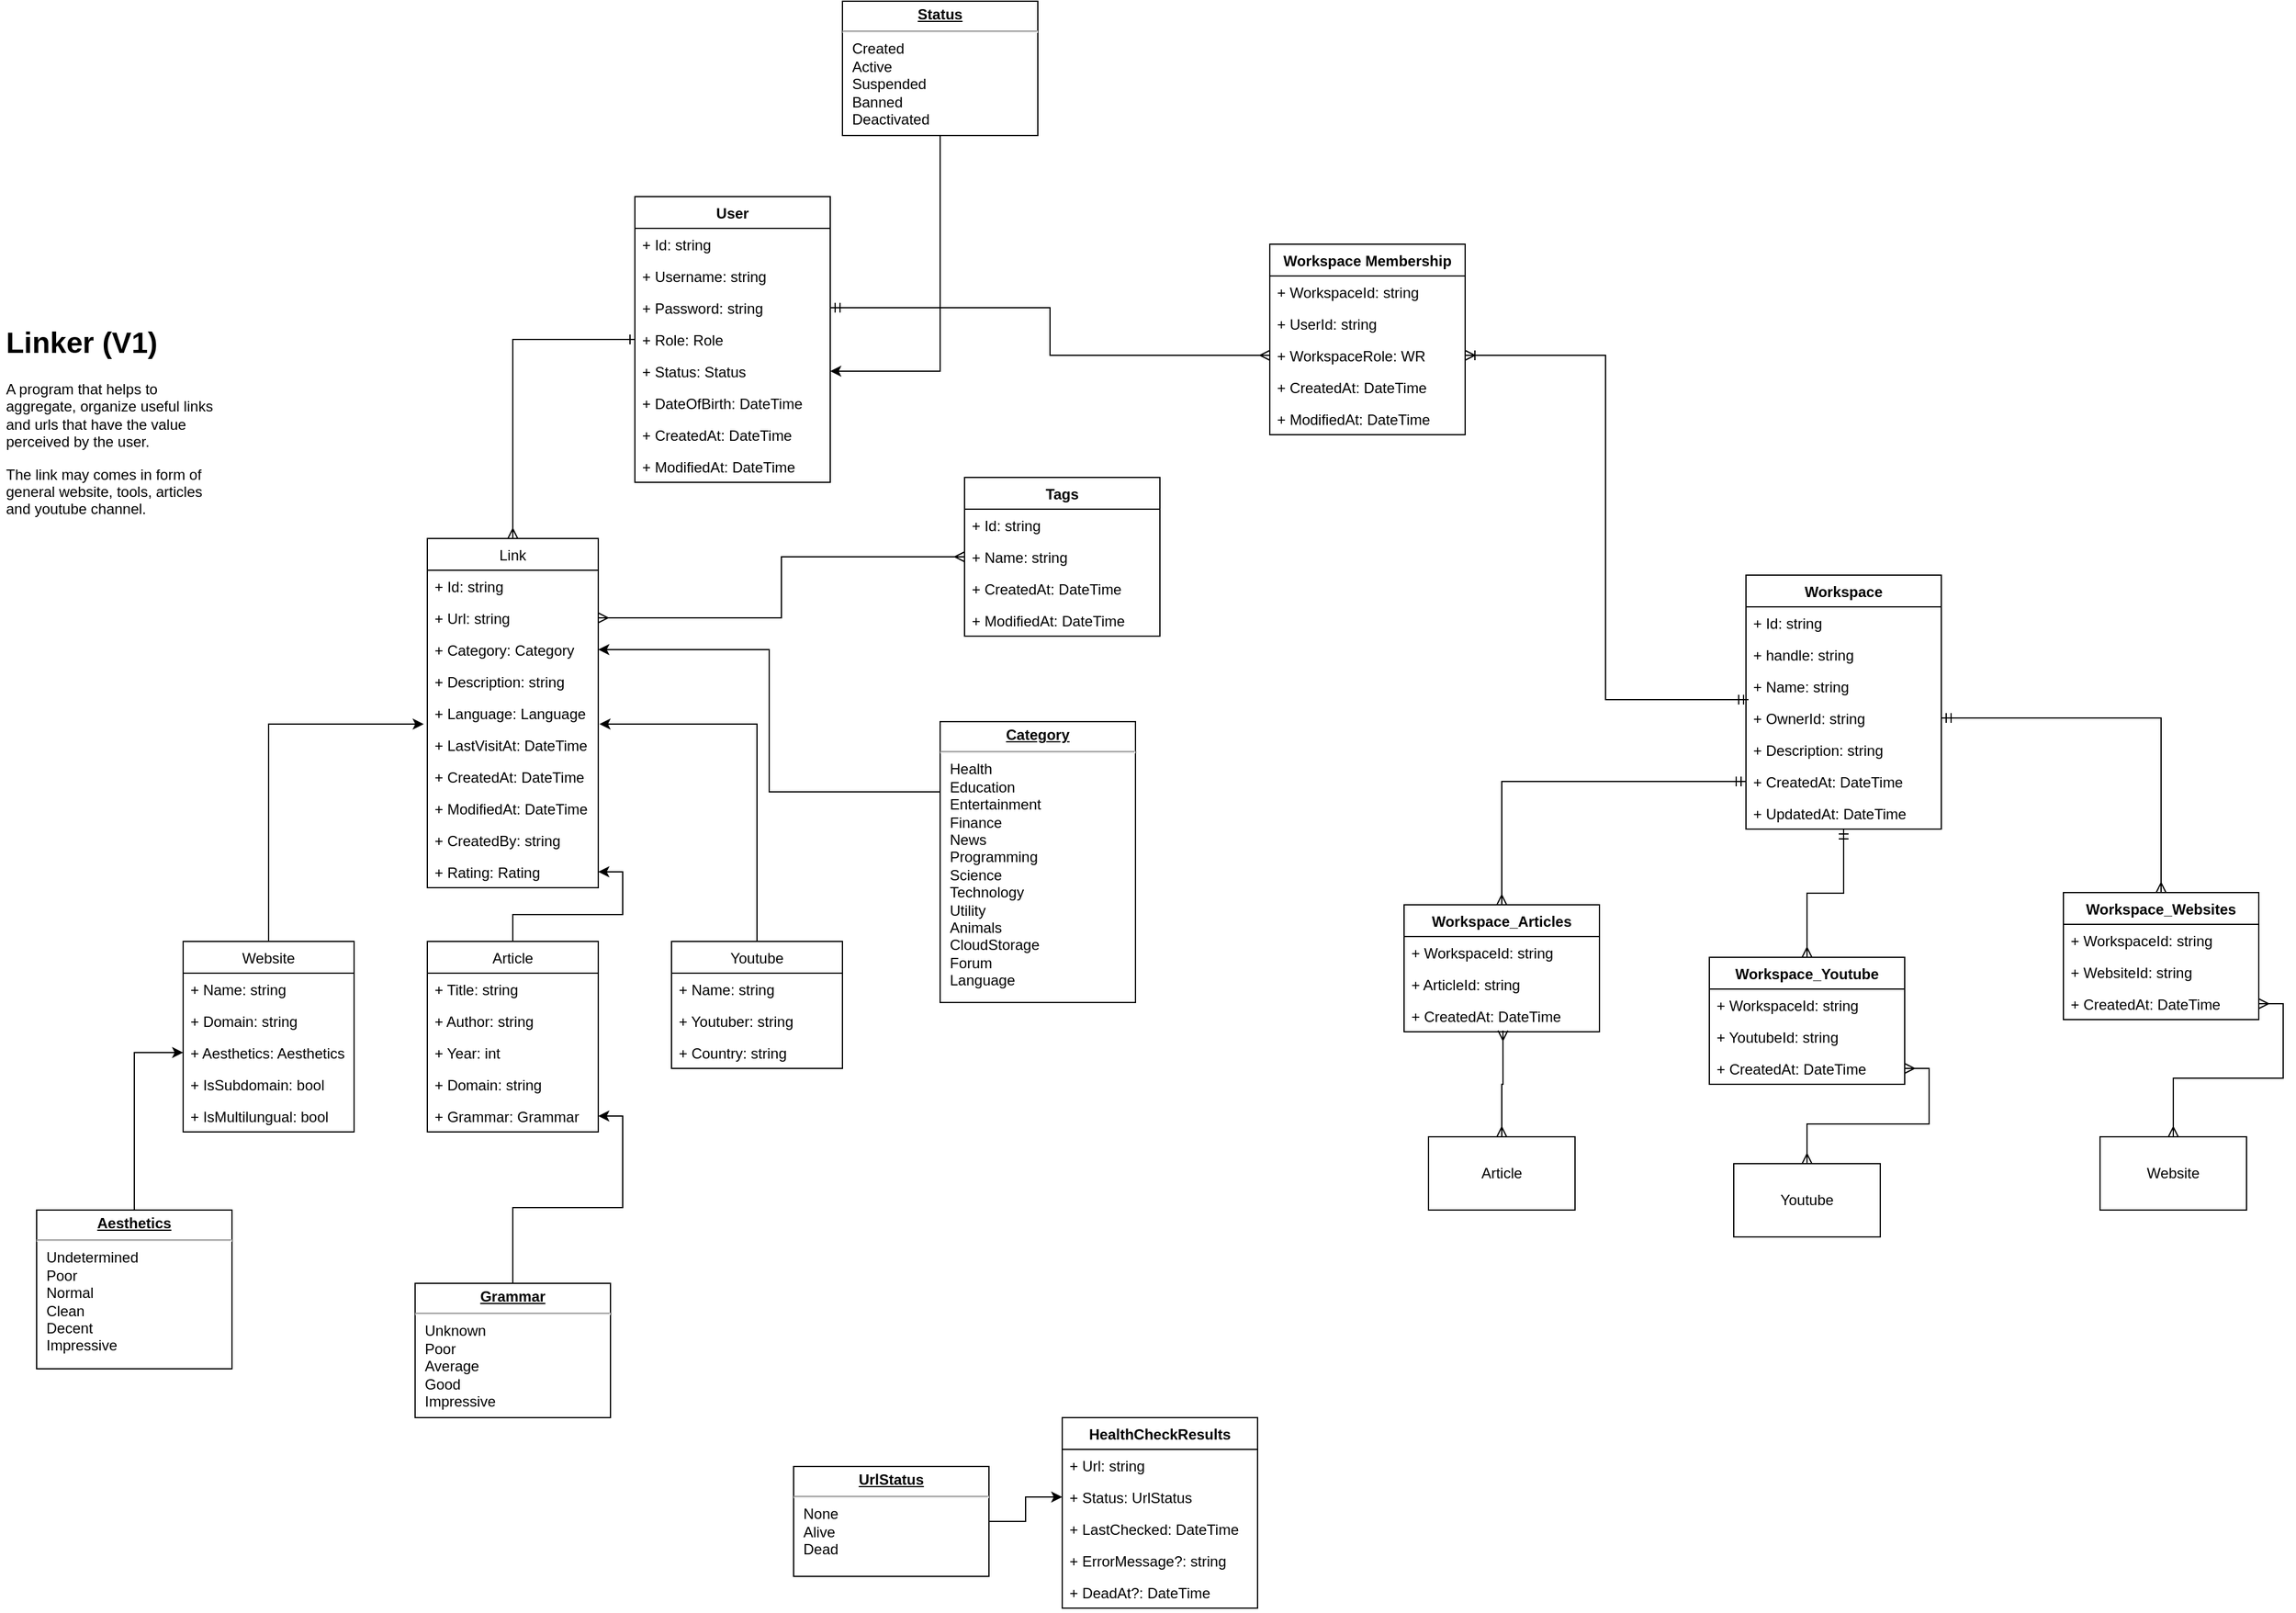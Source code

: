 <mxfile version="21.1.2" type="device" pages="6">
  <diagram id="SF5K7yCTkEDSx7ahZvWH" name="Class Diagram">
    <mxGraphModel dx="1418" dy="1928" grid="1" gridSize="10" guides="1" tooltips="1" connect="1" arrows="1" fold="1" page="1" pageScale="1" pageWidth="850" pageHeight="1100" math="0" shadow="0">
      <root>
        <mxCell id="0" />
        <mxCell id="1" parent="0" />
        <mxCell id="PUTIXgZuLUncKpYXiAwh-1" value="Link" style="swimlane;fontStyle=0;childLayout=stackLayout;horizontal=1;startSize=26;fillColor=none;horizontalStack=0;resizeParent=1;resizeParentMax=0;resizeLast=0;collapsible=1;marginBottom=0;" parent="1" vertex="1">
          <mxGeometry x="380" y="210" width="140" height="286" as="geometry" />
        </mxCell>
        <mxCell id="PUTIXgZuLUncKpYXiAwh-2" value="+ Id: string" style="text;strokeColor=none;fillColor=none;align=left;verticalAlign=top;spacingLeft=4;spacingRight=4;overflow=hidden;rotatable=0;points=[[0,0.5],[1,0.5]];portConstraint=eastwest;" parent="PUTIXgZuLUncKpYXiAwh-1" vertex="1">
          <mxGeometry y="26" width="140" height="26" as="geometry" />
        </mxCell>
        <mxCell id="PUTIXgZuLUncKpYXiAwh-3" value="+ Url: string" style="text;strokeColor=none;fillColor=none;align=left;verticalAlign=top;spacingLeft=4;spacingRight=4;overflow=hidden;rotatable=0;points=[[0,0.5],[1,0.5]];portConstraint=eastwest;" parent="PUTIXgZuLUncKpYXiAwh-1" vertex="1">
          <mxGeometry y="52" width="140" height="26" as="geometry" />
        </mxCell>
        <mxCell id="PUTIXgZuLUncKpYXiAwh-4" value="+ Category: Category" style="text;strokeColor=none;fillColor=none;align=left;verticalAlign=top;spacingLeft=4;spacingRight=4;overflow=hidden;rotatable=0;points=[[0,0.5],[1,0.5]];portConstraint=eastwest;" parent="PUTIXgZuLUncKpYXiAwh-1" vertex="1">
          <mxGeometry y="78" width="140" height="26" as="geometry" />
        </mxCell>
        <mxCell id="PUTIXgZuLUncKpYXiAwh-6" value="+ Description: string" style="text;strokeColor=none;fillColor=none;align=left;verticalAlign=top;spacingLeft=4;spacingRight=4;overflow=hidden;rotatable=0;points=[[0,0.5],[1,0.5]];portConstraint=eastwest;" parent="PUTIXgZuLUncKpYXiAwh-1" vertex="1">
          <mxGeometry y="104" width="140" height="26" as="geometry" />
        </mxCell>
        <mxCell id="PUTIXgZuLUncKpYXiAwh-8" value="+ Language: Language" style="text;strokeColor=none;fillColor=none;align=left;verticalAlign=top;spacingLeft=4;spacingRight=4;overflow=hidden;rotatable=0;points=[[0,0.5],[1,0.5]];portConstraint=eastwest;" parent="PUTIXgZuLUncKpYXiAwh-1" vertex="1">
          <mxGeometry y="130" width="140" height="26" as="geometry" />
        </mxCell>
        <mxCell id="PUTIXgZuLUncKpYXiAwh-9" value="+ LastVisitAt: DateTime" style="text;strokeColor=none;fillColor=none;align=left;verticalAlign=top;spacingLeft=4;spacingRight=4;overflow=hidden;rotatable=0;points=[[0,0.5],[1,0.5]];portConstraint=eastwest;" parent="PUTIXgZuLUncKpYXiAwh-1" vertex="1">
          <mxGeometry y="156" width="140" height="26" as="geometry" />
        </mxCell>
        <mxCell id="PUTIXgZuLUncKpYXiAwh-10" value="+ CreatedAt: DateTime" style="text;strokeColor=none;fillColor=none;align=left;verticalAlign=top;spacingLeft=4;spacingRight=4;overflow=hidden;rotatable=0;points=[[0,0.5],[1,0.5]];portConstraint=eastwest;" parent="PUTIXgZuLUncKpYXiAwh-1" vertex="1">
          <mxGeometry y="182" width="140" height="26" as="geometry" />
        </mxCell>
        <mxCell id="PUTIXgZuLUncKpYXiAwh-11" value="+ ModifiedAt: DateTime" style="text;strokeColor=none;fillColor=none;align=left;verticalAlign=top;spacingLeft=4;spacingRight=4;overflow=hidden;rotatable=0;points=[[0,0.5],[1,0.5]];portConstraint=eastwest;" parent="PUTIXgZuLUncKpYXiAwh-1" vertex="1">
          <mxGeometry y="208" width="140" height="26" as="geometry" />
        </mxCell>
        <mxCell id="KC_bhgN3N-FSgMPbrbiI-1" value="+ CreatedBy: string" style="text;strokeColor=none;fillColor=none;align=left;verticalAlign=top;spacingLeft=4;spacingRight=4;overflow=hidden;rotatable=0;points=[[0,0.5],[1,0.5]];portConstraint=eastwest;" parent="PUTIXgZuLUncKpYXiAwh-1" vertex="1">
          <mxGeometry y="234" width="140" height="26" as="geometry" />
        </mxCell>
        <mxCell id="edwpPrw5wFrQ9kOIN-ai-1" value="+ Rating: Rating" style="text;strokeColor=none;fillColor=none;align=left;verticalAlign=top;spacingLeft=4;spacingRight=4;overflow=hidden;rotatable=0;points=[[0,0.5],[1,0.5]];portConstraint=eastwest;" parent="PUTIXgZuLUncKpYXiAwh-1" vertex="1">
          <mxGeometry y="260" width="140" height="26" as="geometry" />
        </mxCell>
        <mxCell id="S6VWx_is9Lv8WilPgJaC-2" style="edgeStyle=orthogonalEdgeStyle;rounded=0;orthogonalLoop=1;jettySize=auto;html=1;exitX=0;exitY=0.25;exitDx=0;exitDy=0;entryX=1;entryY=0.5;entryDx=0;entryDy=0;" parent="1" source="PUTIXgZuLUncKpYXiAwh-5" target="PUTIXgZuLUncKpYXiAwh-4" edge="1">
          <mxGeometry relative="1" as="geometry" />
        </mxCell>
        <mxCell id="PUTIXgZuLUncKpYXiAwh-5" value="&lt;p style=&quot;margin:0px;margin-top:4px;text-align:center;text-decoration:underline;&quot;&gt;&lt;b&gt;Category&lt;/b&gt;&lt;/p&gt;&lt;hr&gt;&lt;p style=&quot;margin:0px;margin-left:8px;&quot;&gt;Health&lt;/p&gt;&lt;p style=&quot;margin:0px;margin-left:8px;&quot;&gt;Education&lt;/p&gt;&lt;p style=&quot;margin:0px;margin-left:8px;&quot;&gt;Entertainment&lt;/p&gt;&lt;p style=&quot;margin:0px;margin-left:8px;&quot;&gt;Finance&lt;/p&gt;&lt;p style=&quot;margin:0px;margin-left:8px;&quot;&gt;News&lt;/p&gt;&lt;p style=&quot;margin:0px;margin-left:8px;&quot;&gt;Programming&lt;/p&gt;&lt;p style=&quot;margin:0px;margin-left:8px;&quot;&gt;Science&lt;/p&gt;&lt;p style=&quot;margin:0px;margin-left:8px;&quot;&gt;Technology&lt;/p&gt;&lt;p style=&quot;margin:0px;margin-left:8px;&quot;&gt;Utility&lt;/p&gt;&lt;p style=&quot;margin:0px;margin-left:8px;&quot;&gt;Animals&lt;/p&gt;&lt;p style=&quot;margin:0px;margin-left:8px;&quot;&gt;CloudStorage&lt;/p&gt;&lt;p style=&quot;margin:0px;margin-left:8px;&quot;&gt;Forum&lt;/p&gt;&lt;p style=&quot;margin:0px;margin-left:8px;&quot;&gt;Language&lt;/p&gt;" style="verticalAlign=top;align=left;overflow=fill;fontSize=12;fontFamily=Helvetica;html=1;" parent="1" vertex="1">
          <mxGeometry x="800" y="360" width="160" height="230" as="geometry" />
        </mxCell>
        <mxCell id="DgWKps6VIWss1F4b95b6-1" style="edgeStyle=orthogonalEdgeStyle;rounded=0;orthogonalLoop=1;jettySize=auto;html=1;exitX=0.5;exitY=0;exitDx=0;exitDy=0;entryX=-0.021;entryY=-0.154;entryDx=0;entryDy=0;entryPerimeter=0;" parent="1" source="PUTIXgZuLUncKpYXiAwh-12" target="PUTIXgZuLUncKpYXiAwh-9" edge="1">
          <mxGeometry relative="1" as="geometry" />
        </mxCell>
        <mxCell id="PUTIXgZuLUncKpYXiAwh-12" value="Website" style="swimlane;fontStyle=0;childLayout=stackLayout;horizontal=1;startSize=26;fillColor=none;horizontalStack=0;resizeParent=1;resizeParentMax=0;resizeLast=0;collapsible=1;marginBottom=0;" parent="1" vertex="1">
          <mxGeometry x="180" y="540" width="140" height="156" as="geometry" />
        </mxCell>
        <mxCell id="PUTIXgZuLUncKpYXiAwh-13" value="+ Name: string" style="text;strokeColor=none;fillColor=none;align=left;verticalAlign=top;spacingLeft=4;spacingRight=4;overflow=hidden;rotatable=0;points=[[0,0.5],[1,0.5]];portConstraint=eastwest;" parent="PUTIXgZuLUncKpYXiAwh-12" vertex="1">
          <mxGeometry y="26" width="140" height="26" as="geometry" />
        </mxCell>
        <mxCell id="PUTIXgZuLUncKpYXiAwh-14" value="+ Domain: string" style="text;strokeColor=none;fillColor=none;align=left;verticalAlign=top;spacingLeft=4;spacingRight=4;overflow=hidden;rotatable=0;points=[[0,0.5],[1,0.5]];portConstraint=eastwest;" parent="PUTIXgZuLUncKpYXiAwh-12" vertex="1">
          <mxGeometry y="52" width="140" height="26" as="geometry" />
        </mxCell>
        <mxCell id="PUTIXgZuLUncKpYXiAwh-15" value="+ Aesthetics: Aesthetics" style="text;strokeColor=none;fillColor=none;align=left;verticalAlign=top;spacingLeft=4;spacingRight=4;overflow=hidden;rotatable=0;points=[[0,0.5],[1,0.5]];portConstraint=eastwest;" parent="PUTIXgZuLUncKpYXiAwh-12" vertex="1">
          <mxGeometry y="78" width="140" height="26" as="geometry" />
        </mxCell>
        <mxCell id="PUTIXgZuLUncKpYXiAwh-16" value="+ IsSubdomain: bool" style="text;strokeColor=none;fillColor=none;align=left;verticalAlign=top;spacingLeft=4;spacingRight=4;overflow=hidden;rotatable=0;points=[[0,0.5],[1,0.5]];portConstraint=eastwest;" parent="PUTIXgZuLUncKpYXiAwh-12" vertex="1">
          <mxGeometry y="104" width="140" height="26" as="geometry" />
        </mxCell>
        <mxCell id="PUTIXgZuLUncKpYXiAwh-17" value="+ IsMultilungual: bool" style="text;strokeColor=none;fillColor=none;align=left;verticalAlign=top;spacingLeft=4;spacingRight=4;overflow=hidden;rotatable=0;points=[[0,0.5],[1,0.5]];portConstraint=eastwest;" parent="PUTIXgZuLUncKpYXiAwh-12" vertex="1">
          <mxGeometry y="130" width="140" height="26" as="geometry" />
        </mxCell>
        <mxCell id="PUTIXgZuLUncKpYXiAwh-22" value="&lt;h1&gt;Linker (V1)&lt;/h1&gt;&lt;p&gt;A program that helps to aggregate, organize useful links and urls that have the value perceived by the user.&lt;/p&gt;&lt;p&gt;The link may comes in form of general website, tools, articles and youtube channel.&lt;/p&gt;" style="text;html=1;strokeColor=none;fillColor=none;spacing=5;spacingTop=-20;whiteSpace=wrap;overflow=hidden;rounded=0;" parent="1" vertex="1">
          <mxGeometry x="30" y="30" width="190" height="200" as="geometry" />
        </mxCell>
        <mxCell id="S6VWx_is9Lv8WilPgJaC-1" style="edgeStyle=orthogonalEdgeStyle;rounded=0;orthogonalLoop=1;jettySize=auto;html=1;entryX=0;entryY=0.5;entryDx=0;entryDy=0;" parent="1" source="PUTIXgZuLUncKpYXiAwh-24" target="PUTIXgZuLUncKpYXiAwh-15" edge="1">
          <mxGeometry relative="1" as="geometry" />
        </mxCell>
        <mxCell id="PUTIXgZuLUncKpYXiAwh-24" value="&lt;p style=&quot;margin:0px;margin-top:4px;text-align:center;text-decoration:underline;&quot;&gt;&lt;b&gt;Aesthetics&lt;/b&gt;&lt;/p&gt;&lt;hr&gt;&lt;p style=&quot;margin:0px;margin-left:8px;&quot;&gt;Undetermined&lt;/p&gt;&lt;p style=&quot;margin:0px;margin-left:8px;&quot;&gt;Poor&lt;/p&gt;&lt;p style=&quot;margin:0px;margin-left:8px;&quot;&gt;Normal&lt;/p&gt;&lt;p style=&quot;margin:0px;margin-left:8px;&quot;&gt;Clean&lt;/p&gt;&lt;p style=&quot;margin:0px;margin-left:8px;&quot;&gt;Decent&lt;/p&gt;&lt;p style=&quot;margin:0px;margin-left:8px;&quot;&gt;Impressive&lt;/p&gt;" style="verticalAlign=top;align=left;overflow=fill;fontSize=12;fontFamily=Helvetica;html=1;" parent="1" vertex="1">
          <mxGeometry x="60" y="760" width="160" height="130" as="geometry" />
        </mxCell>
        <mxCell id="DgWKps6VIWss1F4b95b6-4" value="" style="edgeStyle=orthogonalEdgeStyle;rounded=0;orthogonalLoop=1;jettySize=auto;html=1;" parent="1" source="PUTIXgZuLUncKpYXiAwh-25" target="edwpPrw5wFrQ9kOIN-ai-1" edge="1">
          <mxGeometry relative="1" as="geometry" />
        </mxCell>
        <mxCell id="PUTIXgZuLUncKpYXiAwh-25" value="Article" style="swimlane;fontStyle=0;childLayout=stackLayout;horizontal=1;startSize=26;fillColor=none;horizontalStack=0;resizeParent=1;resizeParentMax=0;resizeLast=0;collapsible=1;marginBottom=0;" parent="1" vertex="1">
          <mxGeometry x="380" y="540" width="140" height="156" as="geometry" />
        </mxCell>
        <mxCell id="PUTIXgZuLUncKpYXiAwh-26" value="+ Title: string" style="text;strokeColor=none;fillColor=none;align=left;verticalAlign=top;spacingLeft=4;spacingRight=4;overflow=hidden;rotatable=0;points=[[0,0.5],[1,0.5]];portConstraint=eastwest;" parent="PUTIXgZuLUncKpYXiAwh-25" vertex="1">
          <mxGeometry y="26" width="140" height="26" as="geometry" />
        </mxCell>
        <mxCell id="PUTIXgZuLUncKpYXiAwh-27" value="+ Author: string" style="text;strokeColor=none;fillColor=none;align=left;verticalAlign=top;spacingLeft=4;spacingRight=4;overflow=hidden;rotatable=0;points=[[0,0.5],[1,0.5]];portConstraint=eastwest;" parent="PUTIXgZuLUncKpYXiAwh-25" vertex="1">
          <mxGeometry y="52" width="140" height="26" as="geometry" />
        </mxCell>
        <mxCell id="PUTIXgZuLUncKpYXiAwh-28" value="+ Year: int" style="text;strokeColor=none;fillColor=none;align=left;verticalAlign=top;spacingLeft=4;spacingRight=4;overflow=hidden;rotatable=0;points=[[0,0.5],[1,0.5]];portConstraint=eastwest;" parent="PUTIXgZuLUncKpYXiAwh-25" vertex="1">
          <mxGeometry y="78" width="140" height="26" as="geometry" />
        </mxCell>
        <mxCell id="PUTIXgZuLUncKpYXiAwh-29" value="+ Domain: string" style="text;strokeColor=none;fillColor=none;align=left;verticalAlign=top;spacingLeft=4;spacingRight=4;overflow=hidden;rotatable=0;points=[[0,0.5],[1,0.5]];portConstraint=eastwest;" parent="PUTIXgZuLUncKpYXiAwh-25" vertex="1">
          <mxGeometry y="104" width="140" height="26" as="geometry" />
        </mxCell>
        <mxCell id="PUTIXgZuLUncKpYXiAwh-30" value="+ Grammar: Grammar" style="text;strokeColor=none;fillColor=none;align=left;verticalAlign=top;spacingLeft=4;spacingRight=4;overflow=hidden;rotatable=0;points=[[0,0.5],[1,0.5]];portConstraint=eastwest;" parent="PUTIXgZuLUncKpYXiAwh-25" vertex="1">
          <mxGeometry y="130" width="140" height="26" as="geometry" />
        </mxCell>
        <mxCell id="S6VWx_is9Lv8WilPgJaC-3" style="edgeStyle=orthogonalEdgeStyle;rounded=0;orthogonalLoop=1;jettySize=auto;html=1;" parent="1" source="PUTIXgZuLUncKpYXiAwh-31" target="PUTIXgZuLUncKpYXiAwh-30" edge="1">
          <mxGeometry relative="1" as="geometry" />
        </mxCell>
        <mxCell id="PUTIXgZuLUncKpYXiAwh-31" value="&lt;p style=&quot;margin:0px;margin-top:4px;text-align:center;text-decoration:underline;&quot;&gt;&lt;b&gt;Grammar&lt;/b&gt;&lt;/p&gt;&lt;hr&gt;&lt;p style=&quot;margin:0px;margin-left:8px;&quot;&gt;Unknown&lt;/p&gt;&lt;p style=&quot;margin:0px;margin-left:8px;&quot;&gt;Poor&lt;/p&gt;&lt;p style=&quot;margin:0px;margin-left:8px;&quot;&gt;Average&lt;/p&gt;&lt;p style=&quot;margin:0px;margin-left:8px;&quot;&gt;Good&lt;/p&gt;&lt;p style=&quot;margin:0px;margin-left:8px;&quot;&gt;Impressive&lt;/p&gt;" style="verticalAlign=top;align=left;overflow=fill;fontSize=12;fontFamily=Helvetica;html=1;" parent="1" vertex="1">
          <mxGeometry x="370" y="820" width="160" height="110" as="geometry" />
        </mxCell>
        <mxCell id="DgWKps6VIWss1F4b95b6-2" style="edgeStyle=orthogonalEdgeStyle;rounded=0;orthogonalLoop=1;jettySize=auto;html=1;entryX=1.007;entryY=0.846;entryDx=0;entryDy=0;entryPerimeter=0;" parent="1" source="PUTIXgZuLUncKpYXiAwh-32" target="PUTIXgZuLUncKpYXiAwh-8" edge="1">
          <mxGeometry relative="1" as="geometry" />
        </mxCell>
        <mxCell id="PUTIXgZuLUncKpYXiAwh-32" value="Youtube" style="swimlane;fontStyle=0;childLayout=stackLayout;horizontal=1;startSize=26;fillColor=none;horizontalStack=0;resizeParent=1;resizeParentMax=0;resizeLast=0;collapsible=1;marginBottom=0;" parent="1" vertex="1">
          <mxGeometry x="580" y="540" width="140" height="104" as="geometry" />
        </mxCell>
        <mxCell id="PUTIXgZuLUncKpYXiAwh-33" value="+ Name: string" style="text;strokeColor=none;fillColor=none;align=left;verticalAlign=top;spacingLeft=4;spacingRight=4;overflow=hidden;rotatable=0;points=[[0,0.5],[1,0.5]];portConstraint=eastwest;" parent="PUTIXgZuLUncKpYXiAwh-32" vertex="1">
          <mxGeometry y="26" width="140" height="26" as="geometry" />
        </mxCell>
        <mxCell id="PUTIXgZuLUncKpYXiAwh-34" value="+ Youtuber: string" style="text;strokeColor=none;fillColor=none;align=left;verticalAlign=top;spacingLeft=4;spacingRight=4;overflow=hidden;rotatable=0;points=[[0,0.5],[1,0.5]];portConstraint=eastwest;" parent="PUTIXgZuLUncKpYXiAwh-32" vertex="1">
          <mxGeometry y="52" width="140" height="26" as="geometry" />
        </mxCell>
        <mxCell id="PUTIXgZuLUncKpYXiAwh-35" value="+ Country: string" style="text;strokeColor=none;fillColor=none;align=left;verticalAlign=top;spacingLeft=4;spacingRight=4;overflow=hidden;rotatable=0;points=[[0,0.5],[1,0.5]];portConstraint=eastwest;" parent="PUTIXgZuLUncKpYXiAwh-32" vertex="1">
          <mxGeometry y="78" width="140" height="26" as="geometry" />
        </mxCell>
        <mxCell id="VP80D4B_9JmxXgdvfGFs-1" value="User" style="swimlane;fontStyle=1;align=center;verticalAlign=top;childLayout=stackLayout;horizontal=1;startSize=26;horizontalStack=0;resizeParent=1;resizeParentMax=0;resizeLast=0;collapsible=1;marginBottom=0;" parent="1" vertex="1">
          <mxGeometry x="550" y="-70" width="160" height="234" as="geometry" />
        </mxCell>
        <mxCell id="VP80D4B_9JmxXgdvfGFs-2" value="+ Id: string" style="text;strokeColor=none;fillColor=none;align=left;verticalAlign=top;spacingLeft=4;spacingRight=4;overflow=hidden;rotatable=0;points=[[0,0.5],[1,0.5]];portConstraint=eastwest;" parent="VP80D4B_9JmxXgdvfGFs-1" vertex="1">
          <mxGeometry y="26" width="160" height="26" as="geometry" />
        </mxCell>
        <mxCell id="VP80D4B_9JmxXgdvfGFs-4" value="+ Username: string" style="text;strokeColor=none;fillColor=none;align=left;verticalAlign=top;spacingLeft=4;spacingRight=4;overflow=hidden;rotatable=0;points=[[0,0.5],[1,0.5]];portConstraint=eastwest;" parent="VP80D4B_9JmxXgdvfGFs-1" vertex="1">
          <mxGeometry y="52" width="160" height="26" as="geometry" />
        </mxCell>
        <mxCell id="LglKgQJjtFQK7UAZ-Oge-1" value="+ Password: string" style="text;strokeColor=none;fillColor=none;align=left;verticalAlign=top;spacingLeft=4;spacingRight=4;overflow=hidden;rotatable=0;points=[[0,0.5],[1,0.5]];portConstraint=eastwest;" parent="VP80D4B_9JmxXgdvfGFs-1" vertex="1">
          <mxGeometry y="78" width="160" height="26" as="geometry" />
        </mxCell>
        <mxCell id="e-p2vEiRy57g-orFrgJ2-1" value="+ Role: Role" style="text;strokeColor=none;fillColor=none;align=left;verticalAlign=top;spacingLeft=4;spacingRight=4;overflow=hidden;rotatable=0;points=[[0,0.5],[1,0.5]];portConstraint=eastwest;" parent="VP80D4B_9JmxXgdvfGFs-1" vertex="1">
          <mxGeometry y="104" width="160" height="26" as="geometry" />
        </mxCell>
        <mxCell id="e-p2vEiRy57g-orFrgJ2-2" value="+ Status: Status" style="text;strokeColor=none;fillColor=none;align=left;verticalAlign=top;spacingLeft=4;spacingRight=4;overflow=hidden;rotatable=0;points=[[0,0.5],[1,0.5]];portConstraint=eastwest;" parent="VP80D4B_9JmxXgdvfGFs-1" vertex="1">
          <mxGeometry y="130" width="160" height="26" as="geometry" />
        </mxCell>
        <mxCell id="edwpPrw5wFrQ9kOIN-ai-2" value="+ DateOfBirth: DateTime" style="text;strokeColor=none;fillColor=none;align=left;verticalAlign=top;spacingLeft=4;spacingRight=4;overflow=hidden;rotatable=0;points=[[0,0.5],[1,0.5]];portConstraint=eastwest;" parent="VP80D4B_9JmxXgdvfGFs-1" vertex="1">
          <mxGeometry y="156" width="160" height="26" as="geometry" />
        </mxCell>
        <mxCell id="LglKgQJjtFQK7UAZ-Oge-2" value="+ CreatedAt: DateTime" style="text;strokeColor=none;fillColor=none;align=left;verticalAlign=top;spacingLeft=4;spacingRight=4;overflow=hidden;rotatable=0;points=[[0,0.5],[1,0.5]];portConstraint=eastwest;" parent="VP80D4B_9JmxXgdvfGFs-1" vertex="1">
          <mxGeometry y="182" width="160" height="26" as="geometry" />
        </mxCell>
        <mxCell id="LglKgQJjtFQK7UAZ-Oge-3" value="+ ModifiedAt: DateTime" style="text;strokeColor=none;fillColor=none;align=left;verticalAlign=top;spacingLeft=4;spacingRight=4;overflow=hidden;rotatable=0;points=[[0,0.5],[1,0.5]];portConstraint=eastwest;" parent="VP80D4B_9JmxXgdvfGFs-1" vertex="1">
          <mxGeometry y="208" width="160" height="26" as="geometry" />
        </mxCell>
        <mxCell id="VP80D4B_9JmxXgdvfGFs-8" value="Tags" style="swimlane;fontStyle=1;align=center;verticalAlign=top;childLayout=stackLayout;horizontal=1;startSize=26;horizontalStack=0;resizeParent=1;resizeParentMax=0;resizeLast=0;collapsible=1;marginBottom=0;" parent="1" vertex="1">
          <mxGeometry x="820" y="160" width="160" height="130" as="geometry" />
        </mxCell>
        <mxCell id="VP80D4B_9JmxXgdvfGFs-9" value="+ Id: string" style="text;strokeColor=none;fillColor=none;align=left;verticalAlign=top;spacingLeft=4;spacingRight=4;overflow=hidden;rotatable=0;points=[[0,0.5],[1,0.5]];portConstraint=eastwest;" parent="VP80D4B_9JmxXgdvfGFs-8" vertex="1">
          <mxGeometry y="26" width="160" height="26" as="geometry" />
        </mxCell>
        <mxCell id="VP80D4B_9JmxXgdvfGFs-11" value="+ Name: string" style="text;strokeColor=none;fillColor=none;align=left;verticalAlign=top;spacingLeft=4;spacingRight=4;overflow=hidden;rotatable=0;points=[[0,0.5],[1,0.5]];portConstraint=eastwest;" parent="VP80D4B_9JmxXgdvfGFs-8" vertex="1">
          <mxGeometry y="52" width="160" height="26" as="geometry" />
        </mxCell>
        <mxCell id="VP80D4B_9JmxXgdvfGFs-12" value="+ CreatedAt: DateTime" style="text;strokeColor=none;fillColor=none;align=left;verticalAlign=top;spacingLeft=4;spacingRight=4;overflow=hidden;rotatable=0;points=[[0,0.5],[1,0.5]];portConstraint=eastwest;" parent="VP80D4B_9JmxXgdvfGFs-8" vertex="1">
          <mxGeometry y="78" width="160" height="26" as="geometry" />
        </mxCell>
        <mxCell id="VP80D4B_9JmxXgdvfGFs-13" value="+ ModifiedAt: DateTime" style="text;strokeColor=none;fillColor=none;align=left;verticalAlign=top;spacingLeft=4;spacingRight=4;overflow=hidden;rotatable=0;points=[[0,0.5],[1,0.5]];portConstraint=eastwest;" parent="VP80D4B_9JmxXgdvfGFs-8" vertex="1">
          <mxGeometry y="104" width="160" height="26" as="geometry" />
        </mxCell>
        <mxCell id="VP80D4B_9JmxXgdvfGFs-14" style="edgeStyle=orthogonalEdgeStyle;rounded=0;orthogonalLoop=1;jettySize=auto;html=1;startArrow=ERmany;startFill=0;endArrow=ERmany;endFill=0;" parent="1" source="VP80D4B_9JmxXgdvfGFs-11" target="PUTIXgZuLUncKpYXiAwh-3" edge="1">
          <mxGeometry relative="1" as="geometry" />
        </mxCell>
        <mxCell id="e-p2vEiRy57g-orFrgJ2-11" style="edgeStyle=orthogonalEdgeStyle;rounded=0;orthogonalLoop=1;jettySize=auto;html=1;entryX=0.5;entryY=0;entryDx=0;entryDy=0;endArrow=ERmany;endFill=0;startArrow=ERone;startFill=0;" parent="1" source="e-p2vEiRy57g-orFrgJ2-1" target="PUTIXgZuLUncKpYXiAwh-1" edge="1">
          <mxGeometry relative="1" as="geometry" />
        </mxCell>
        <mxCell id="8kRchkBAhO41Ou8-imYO-3" style="edgeStyle=orthogonalEdgeStyle;rounded=0;orthogonalLoop=1;jettySize=auto;html=1;" parent="1" source="8kRchkBAhO41Ou8-imYO-2" target="e-p2vEiRy57g-orFrgJ2-2" edge="1">
          <mxGeometry relative="1" as="geometry" />
        </mxCell>
        <mxCell id="8kRchkBAhO41Ou8-imYO-2" value="&lt;p style=&quot;margin:0px;margin-top:4px;text-align:center;text-decoration:underline;&quot;&gt;&lt;b&gt;Status&lt;/b&gt;&lt;/p&gt;&lt;hr&gt;&lt;p style=&quot;margin:0px;margin-left:8px;&quot;&gt;Created&lt;/p&gt;&lt;p style=&quot;margin:0px;margin-left:8px;&quot;&gt;Active&lt;/p&gt;&lt;p style=&quot;margin:0px;margin-left:8px;&quot;&gt;Suspended&lt;/p&gt;&lt;p style=&quot;margin:0px;margin-left:8px;&quot;&gt;Banned&lt;/p&gt;&lt;p style=&quot;margin:0px;margin-left:8px;&quot;&gt;Deactivated&lt;/p&gt;" style="verticalAlign=top;align=left;overflow=fill;fontSize=12;fontFamily=Helvetica;html=1;" parent="1" vertex="1">
          <mxGeometry x="720" y="-230" width="160" height="110" as="geometry" />
        </mxCell>
        <mxCell id="EnzVwPAsiWx1KzHyLIU5-27" style="edgeStyle=orthogonalEdgeStyle;rounded=0;orthogonalLoop=1;jettySize=auto;html=1;entryX=0.5;entryY=0;entryDx=0;entryDy=0;endArrow=ERmany;endFill=0;startArrow=ERmandOne;startFill=0;" parent="1" source="E_Nj4bWa9FeO8sWHGyJy-1" target="EnzVwPAsiWx1KzHyLIU5-22" edge="1">
          <mxGeometry relative="1" as="geometry" />
        </mxCell>
        <mxCell id="E_Nj4bWa9FeO8sWHGyJy-1" value="Workspace" style="swimlane;fontStyle=1;align=center;verticalAlign=top;childLayout=stackLayout;horizontal=1;startSize=26;horizontalStack=0;resizeParent=1;resizeParentMax=0;resizeLast=0;collapsible=1;marginBottom=0;" parent="1" vertex="1">
          <mxGeometry x="1460" y="240" width="160" height="208" as="geometry" />
        </mxCell>
        <mxCell id="E_Nj4bWa9FeO8sWHGyJy-2" value="+ Id: string" style="text;strokeColor=none;fillColor=none;align=left;verticalAlign=top;spacingLeft=4;spacingRight=4;overflow=hidden;rotatable=0;points=[[0,0.5],[1,0.5]];portConstraint=eastwest;" parent="E_Nj4bWa9FeO8sWHGyJy-1" vertex="1">
          <mxGeometry y="26" width="160" height="26" as="geometry" />
        </mxCell>
        <mxCell id="E_Nj4bWa9FeO8sWHGyJy-3" value="+ handle: string" style="text;strokeColor=none;fillColor=none;align=left;verticalAlign=top;spacingLeft=4;spacingRight=4;overflow=hidden;rotatable=0;points=[[0,0.5],[1,0.5]];portConstraint=eastwest;" parent="E_Nj4bWa9FeO8sWHGyJy-1" vertex="1">
          <mxGeometry y="52" width="160" height="26" as="geometry" />
        </mxCell>
        <mxCell id="E_Nj4bWa9FeO8sWHGyJy-4" value="+ Name: string" style="text;strokeColor=none;fillColor=none;align=left;verticalAlign=top;spacingLeft=4;spacingRight=4;overflow=hidden;rotatable=0;points=[[0,0.5],[1,0.5]];portConstraint=eastwest;" parent="E_Nj4bWa9FeO8sWHGyJy-1" vertex="1">
          <mxGeometry y="78" width="160" height="26" as="geometry" />
        </mxCell>
        <mxCell id="E_Nj4bWa9FeO8sWHGyJy-5" value="+ OwnerId: string" style="text;strokeColor=none;fillColor=none;align=left;verticalAlign=top;spacingLeft=4;spacingRight=4;overflow=hidden;rotatable=0;points=[[0,0.5],[1,0.5]];portConstraint=eastwest;" parent="E_Nj4bWa9FeO8sWHGyJy-1" vertex="1">
          <mxGeometry y="104" width="160" height="26" as="geometry" />
        </mxCell>
        <mxCell id="E_Nj4bWa9FeO8sWHGyJy-6" value="+ Description: string" style="text;strokeColor=none;fillColor=none;align=left;verticalAlign=top;spacingLeft=4;spacingRight=4;overflow=hidden;rotatable=0;points=[[0,0.5],[1,0.5]];portConstraint=eastwest;" parent="E_Nj4bWa9FeO8sWHGyJy-1" vertex="1">
          <mxGeometry y="130" width="160" height="26" as="geometry" />
        </mxCell>
        <mxCell id="E_Nj4bWa9FeO8sWHGyJy-8" value="+ CreatedAt: DateTime" style="text;strokeColor=none;fillColor=none;align=left;verticalAlign=top;spacingLeft=4;spacingRight=4;overflow=hidden;rotatable=0;points=[[0,0.5],[1,0.5]];portConstraint=eastwest;" parent="E_Nj4bWa9FeO8sWHGyJy-1" vertex="1">
          <mxGeometry y="156" width="160" height="26" as="geometry" />
        </mxCell>
        <mxCell id="E_Nj4bWa9FeO8sWHGyJy-9" value="+ UpdatedAt: DateTime" style="text;strokeColor=none;fillColor=none;align=left;verticalAlign=top;spacingLeft=4;spacingRight=4;overflow=hidden;rotatable=0;points=[[0,0.5],[1,0.5]];portConstraint=eastwest;" parent="E_Nj4bWa9FeO8sWHGyJy-1" vertex="1">
          <mxGeometry y="182" width="160" height="26" as="geometry" />
        </mxCell>
        <mxCell id="E_Nj4bWa9FeO8sWHGyJy-10" value="Workspace Membership" style="swimlane;fontStyle=1;align=center;verticalAlign=top;childLayout=stackLayout;horizontal=1;startSize=26;horizontalStack=0;resizeParent=1;resizeParentMax=0;resizeLast=0;collapsible=1;marginBottom=0;" parent="1" vertex="1">
          <mxGeometry x="1070" y="-31" width="160" height="156" as="geometry" />
        </mxCell>
        <mxCell id="E_Nj4bWa9FeO8sWHGyJy-11" value="+ WorkspaceId: string" style="text;strokeColor=none;fillColor=none;align=left;verticalAlign=top;spacingLeft=4;spacingRight=4;overflow=hidden;rotatable=0;points=[[0,0.5],[1,0.5]];portConstraint=eastwest;" parent="E_Nj4bWa9FeO8sWHGyJy-10" vertex="1">
          <mxGeometry y="26" width="160" height="26" as="geometry" />
        </mxCell>
        <mxCell id="E_Nj4bWa9FeO8sWHGyJy-12" value="+ UserId: string" style="text;strokeColor=none;fillColor=none;align=left;verticalAlign=top;spacingLeft=4;spacingRight=4;overflow=hidden;rotatable=0;points=[[0,0.5],[1,0.5]];portConstraint=eastwest;" parent="E_Nj4bWa9FeO8sWHGyJy-10" vertex="1">
          <mxGeometry y="52" width="160" height="26" as="geometry" />
        </mxCell>
        <mxCell id="E_Nj4bWa9FeO8sWHGyJy-13" value="+ WorkspaceRole: WR" style="text;strokeColor=none;fillColor=none;align=left;verticalAlign=top;spacingLeft=4;spacingRight=4;overflow=hidden;rotatable=0;points=[[0,0.5],[1,0.5]];portConstraint=eastwest;" parent="E_Nj4bWa9FeO8sWHGyJy-10" vertex="1">
          <mxGeometry y="78" width="160" height="26" as="geometry" />
        </mxCell>
        <mxCell id="E_Nj4bWa9FeO8sWHGyJy-14" value="+ CreatedAt: DateTime" style="text;strokeColor=none;fillColor=none;align=left;verticalAlign=top;spacingLeft=4;spacingRight=4;overflow=hidden;rotatable=0;points=[[0,0.5],[1,0.5]];portConstraint=eastwest;" parent="E_Nj4bWa9FeO8sWHGyJy-10" vertex="1">
          <mxGeometry y="104" width="160" height="26" as="geometry" />
        </mxCell>
        <mxCell id="E_Nj4bWa9FeO8sWHGyJy-15" value="+ ModifiedAt: DateTime" style="text;strokeColor=none;fillColor=none;align=left;verticalAlign=top;spacingLeft=4;spacingRight=4;overflow=hidden;rotatable=0;points=[[0,0.5],[1,0.5]];portConstraint=eastwest;" parent="E_Nj4bWa9FeO8sWHGyJy-10" vertex="1">
          <mxGeometry y="130" width="160" height="26" as="geometry" />
        </mxCell>
        <mxCell id="mCiKHZv7mK-leJfhtFyI-1" value="HealthCheckResults" style="swimlane;fontStyle=1;align=center;verticalAlign=top;childLayout=stackLayout;horizontal=1;startSize=26;horizontalStack=0;resizeParent=1;resizeParentMax=0;resizeLast=0;collapsible=1;marginBottom=0;" parent="1" vertex="1">
          <mxGeometry x="900" y="930" width="160" height="156" as="geometry" />
        </mxCell>
        <mxCell id="mCiKHZv7mK-leJfhtFyI-2" value="+ Url: string" style="text;strokeColor=none;fillColor=none;align=left;verticalAlign=top;spacingLeft=4;spacingRight=4;overflow=hidden;rotatable=0;points=[[0,0.5],[1,0.5]];portConstraint=eastwest;" parent="mCiKHZv7mK-leJfhtFyI-1" vertex="1">
          <mxGeometry y="26" width="160" height="26" as="geometry" />
        </mxCell>
        <mxCell id="mCiKHZv7mK-leJfhtFyI-3" value="+ Status: UrlStatus" style="text;strokeColor=none;fillColor=none;align=left;verticalAlign=top;spacingLeft=4;spacingRight=4;overflow=hidden;rotatable=0;points=[[0,0.5],[1,0.5]];portConstraint=eastwest;" parent="mCiKHZv7mK-leJfhtFyI-1" vertex="1">
          <mxGeometry y="52" width="160" height="26" as="geometry" />
        </mxCell>
        <mxCell id="mCiKHZv7mK-leJfhtFyI-4" value="+ LastChecked: DateTime" style="text;strokeColor=none;fillColor=none;align=left;verticalAlign=top;spacingLeft=4;spacingRight=4;overflow=hidden;rotatable=0;points=[[0,0.5],[1,0.5]];portConstraint=eastwest;" parent="mCiKHZv7mK-leJfhtFyI-1" vertex="1">
          <mxGeometry y="78" width="160" height="26" as="geometry" />
        </mxCell>
        <mxCell id="mCiKHZv7mK-leJfhtFyI-5" value="+ ErrorMessage?: string" style="text;strokeColor=none;fillColor=none;align=left;verticalAlign=top;spacingLeft=4;spacingRight=4;overflow=hidden;rotatable=0;points=[[0,0.5],[1,0.5]];portConstraint=eastwest;" parent="mCiKHZv7mK-leJfhtFyI-1" vertex="1">
          <mxGeometry y="104" width="160" height="26" as="geometry" />
        </mxCell>
        <mxCell id="6x7LkAkHAuIjnQmFYUIo-1" value="+ DeadAt?: DateTime" style="text;strokeColor=none;fillColor=none;align=left;verticalAlign=top;spacingLeft=4;spacingRight=4;overflow=hidden;rotatable=0;points=[[0,0.5],[1,0.5]];portConstraint=eastwest;" parent="mCiKHZv7mK-leJfhtFyI-1" vertex="1">
          <mxGeometry y="130" width="160" height="26" as="geometry" />
        </mxCell>
        <mxCell id="E_Nj4bWa9FeO8sWHGyJy-18" style="edgeStyle=orthogonalEdgeStyle;rounded=0;orthogonalLoop=1;jettySize=auto;html=1;endArrow=ERmandOne;endFill=0;startArrow=ERoneToMany;startFill=0;entryX=0.013;entryY=0.923;entryDx=0;entryDy=0;entryPerimeter=0;" parent="1" source="E_Nj4bWa9FeO8sWHGyJy-13" target="E_Nj4bWa9FeO8sWHGyJy-4" edge="1">
          <mxGeometry relative="1" as="geometry">
            <mxPoint x="1190" y="41" as="targetPoint" />
          </mxGeometry>
        </mxCell>
        <mxCell id="E_Nj4bWa9FeO8sWHGyJy-16" style="edgeStyle=orthogonalEdgeStyle;rounded=0;orthogonalLoop=1;jettySize=auto;html=1;endArrow=ERmany;endFill=0;startArrow=ERmandOne;startFill=0;entryX=0;entryY=0.5;entryDx=0;entryDy=0;" parent="1" source="LglKgQJjtFQK7UAZ-Oge-1" target="E_Nj4bWa9FeO8sWHGyJy-13" edge="1">
          <mxGeometry relative="1" as="geometry">
            <mxPoint x="890" y="21" as="targetPoint" />
          </mxGeometry>
        </mxCell>
        <mxCell id="EnzVwPAsiWx1KzHyLIU5-3" style="edgeStyle=orthogonalEdgeStyle;rounded=0;orthogonalLoop=1;jettySize=auto;html=1;" parent="1" source="EnzVwPAsiWx1KzHyLIU5-2" target="mCiKHZv7mK-leJfhtFyI-3" edge="1">
          <mxGeometry relative="1" as="geometry" />
        </mxCell>
        <mxCell id="EnzVwPAsiWx1KzHyLIU5-2" value="&lt;p style=&quot;margin:0px;margin-top:4px;text-align:center;text-decoration:underline;&quot;&gt;&lt;b&gt;UrlStatus&lt;/b&gt;&lt;/p&gt;&lt;hr&gt;&lt;p style=&quot;margin:0px;margin-left:8px;&quot;&gt;None&lt;/p&gt;&lt;p style=&quot;margin:0px;margin-left:8px;&quot;&gt;Alive&lt;/p&gt;&lt;p style=&quot;margin:0px;margin-left:8px;&quot;&gt;Dead&lt;/p&gt;" style="verticalAlign=top;align=left;overflow=fill;fontSize=12;fontFamily=Helvetica;html=1;" parent="1" vertex="1">
          <mxGeometry x="680" y="970" width="160" height="90" as="geometry" />
        </mxCell>
        <mxCell id="EnzVwPAsiWx1KzHyLIU5-4" value="Workspace_Articles" style="swimlane;fontStyle=1;align=center;verticalAlign=top;childLayout=stackLayout;horizontal=1;startSize=26;horizontalStack=0;resizeParent=1;resizeParentMax=0;resizeLast=0;collapsible=1;marginBottom=0;" parent="1" vertex="1">
          <mxGeometry x="1180" y="510" width="160" height="104" as="geometry" />
        </mxCell>
        <mxCell id="EnzVwPAsiWx1KzHyLIU5-5" value="+ WorkspaceId: string" style="text;strokeColor=none;fillColor=none;align=left;verticalAlign=top;spacingLeft=4;spacingRight=4;overflow=hidden;rotatable=0;points=[[0,0.5],[1,0.5]];portConstraint=eastwest;" parent="EnzVwPAsiWx1KzHyLIU5-4" vertex="1">
          <mxGeometry y="26" width="160" height="26" as="geometry" />
        </mxCell>
        <mxCell id="EnzVwPAsiWx1KzHyLIU5-6" value="+ ArticleId: string" style="text;strokeColor=none;fillColor=none;align=left;verticalAlign=top;spacingLeft=4;spacingRight=4;overflow=hidden;rotatable=0;points=[[0,0.5],[1,0.5]];portConstraint=eastwest;" parent="EnzVwPAsiWx1KzHyLIU5-4" vertex="1">
          <mxGeometry y="52" width="160" height="26" as="geometry" />
        </mxCell>
        <mxCell id="EnzVwPAsiWx1KzHyLIU5-8" value="+ CreatedAt: DateTime" style="text;strokeColor=none;fillColor=none;align=left;verticalAlign=top;spacingLeft=4;spacingRight=4;overflow=hidden;rotatable=0;points=[[0,0.5],[1,0.5]];portConstraint=eastwest;" parent="EnzVwPAsiWx1KzHyLIU5-4" vertex="1">
          <mxGeometry y="78" width="160" height="26" as="geometry" />
        </mxCell>
        <mxCell id="EnzVwPAsiWx1KzHyLIU5-18" value="Workspace_Websites" style="swimlane;fontStyle=1;align=center;verticalAlign=top;childLayout=stackLayout;horizontal=1;startSize=26;horizontalStack=0;resizeParent=1;resizeParentMax=0;resizeLast=0;collapsible=1;marginBottom=0;" parent="1" vertex="1">
          <mxGeometry x="1720" y="500" width="160" height="104" as="geometry" />
        </mxCell>
        <mxCell id="EnzVwPAsiWx1KzHyLIU5-19" value="+ WorkspaceId: string" style="text;strokeColor=none;fillColor=none;align=left;verticalAlign=top;spacingLeft=4;spacingRight=4;overflow=hidden;rotatable=0;points=[[0,0.5],[1,0.5]];portConstraint=eastwest;" parent="EnzVwPAsiWx1KzHyLIU5-18" vertex="1">
          <mxGeometry y="26" width="160" height="26" as="geometry" />
        </mxCell>
        <mxCell id="EnzVwPAsiWx1KzHyLIU5-20" value="+ WebsiteId: string" style="text;strokeColor=none;fillColor=none;align=left;verticalAlign=top;spacingLeft=4;spacingRight=4;overflow=hidden;rotatable=0;points=[[0,0.5],[1,0.5]];portConstraint=eastwest;" parent="EnzVwPAsiWx1KzHyLIU5-18" vertex="1">
          <mxGeometry y="52" width="160" height="26" as="geometry" />
        </mxCell>
        <mxCell id="EnzVwPAsiWx1KzHyLIU5-21" value="+ CreatedAt: DateTime" style="text;strokeColor=none;fillColor=none;align=left;verticalAlign=top;spacingLeft=4;spacingRight=4;overflow=hidden;rotatable=0;points=[[0,0.5],[1,0.5]];portConstraint=eastwest;" parent="EnzVwPAsiWx1KzHyLIU5-18" vertex="1">
          <mxGeometry y="78" width="160" height="26" as="geometry" />
        </mxCell>
        <mxCell id="EnzVwPAsiWx1KzHyLIU5-22" value="Workspace_Youtube" style="swimlane;fontStyle=1;align=center;verticalAlign=top;childLayout=stackLayout;horizontal=1;startSize=26;horizontalStack=0;resizeParent=1;resizeParentMax=0;resizeLast=0;collapsible=1;marginBottom=0;" parent="1" vertex="1">
          <mxGeometry x="1430" y="553" width="160" height="104" as="geometry" />
        </mxCell>
        <mxCell id="EnzVwPAsiWx1KzHyLIU5-23" value="+ WorkspaceId: string" style="text;strokeColor=none;fillColor=none;align=left;verticalAlign=top;spacingLeft=4;spacingRight=4;overflow=hidden;rotatable=0;points=[[0,0.5],[1,0.5]];portConstraint=eastwest;" parent="EnzVwPAsiWx1KzHyLIU5-22" vertex="1">
          <mxGeometry y="26" width="160" height="26" as="geometry" />
        </mxCell>
        <mxCell id="EnzVwPAsiWx1KzHyLIU5-24" value="+ YoutubeId: string" style="text;strokeColor=none;fillColor=none;align=left;verticalAlign=top;spacingLeft=4;spacingRight=4;overflow=hidden;rotatable=0;points=[[0,0.5],[1,0.5]];portConstraint=eastwest;" parent="EnzVwPAsiWx1KzHyLIU5-22" vertex="1">
          <mxGeometry y="52" width="160" height="26" as="geometry" />
        </mxCell>
        <mxCell id="EnzVwPAsiWx1KzHyLIU5-25" value="+ CreatedAt: DateTime" style="text;strokeColor=none;fillColor=none;align=left;verticalAlign=top;spacingLeft=4;spacingRight=4;overflow=hidden;rotatable=0;points=[[0,0.5],[1,0.5]];portConstraint=eastwest;" parent="EnzVwPAsiWx1KzHyLIU5-22" vertex="1">
          <mxGeometry y="78" width="160" height="26" as="geometry" />
        </mxCell>
        <mxCell id="EnzVwPAsiWx1KzHyLIU5-26" style="edgeStyle=orthogonalEdgeStyle;rounded=0;orthogonalLoop=1;jettySize=auto;html=1;entryX=0.5;entryY=0;entryDx=0;entryDy=0;endArrow=ERmany;endFill=0;startArrow=ERmandOne;startFill=0;" parent="1" source="E_Nj4bWa9FeO8sWHGyJy-8" target="EnzVwPAsiWx1KzHyLIU5-4" edge="1">
          <mxGeometry relative="1" as="geometry" />
        </mxCell>
        <mxCell id="EnzVwPAsiWx1KzHyLIU5-28" style="edgeStyle=orthogonalEdgeStyle;rounded=0;orthogonalLoop=1;jettySize=auto;html=1;entryX=0.5;entryY=0;entryDx=0;entryDy=0;endArrow=ERmany;endFill=0;startArrow=ERmandOne;startFill=0;" parent="1" source="E_Nj4bWa9FeO8sWHGyJy-5" target="EnzVwPAsiWx1KzHyLIU5-18" edge="1">
          <mxGeometry relative="1" as="geometry" />
        </mxCell>
        <mxCell id="EnzVwPAsiWx1KzHyLIU5-32" style="edgeStyle=orthogonalEdgeStyle;rounded=0;orthogonalLoop=1;jettySize=auto;html=1;entryX=0.506;entryY=0.962;entryDx=0;entryDy=0;entryPerimeter=0;endArrow=ERmany;endFill=0;startArrow=ERmany;startFill=0;" parent="1" source="EnzVwPAsiWx1KzHyLIU5-29" target="EnzVwPAsiWx1KzHyLIU5-8" edge="1">
          <mxGeometry relative="1" as="geometry" />
        </mxCell>
        <mxCell id="EnzVwPAsiWx1KzHyLIU5-29" value="Article" style="rounded=0;whiteSpace=wrap;html=1;" parent="1" vertex="1">
          <mxGeometry x="1200" y="700" width="120" height="60" as="geometry" />
        </mxCell>
        <mxCell id="EnzVwPAsiWx1KzHyLIU5-33" value="" style="edgeStyle=orthogonalEdgeStyle;rounded=0;orthogonalLoop=1;jettySize=auto;html=1;startArrow=ERmany;startFill=0;endArrow=ERmany;endFill=0;" parent="1" source="EnzVwPAsiWx1KzHyLIU5-30" target="EnzVwPAsiWx1KzHyLIU5-25" edge="1">
          <mxGeometry relative="1" as="geometry" />
        </mxCell>
        <mxCell id="EnzVwPAsiWx1KzHyLIU5-30" value="Youtube" style="rounded=0;whiteSpace=wrap;html=1;" parent="1" vertex="1">
          <mxGeometry x="1450" y="722" width="120" height="60" as="geometry" />
        </mxCell>
        <mxCell id="EnzVwPAsiWx1KzHyLIU5-34" value="" style="edgeStyle=orthogonalEdgeStyle;rounded=0;orthogonalLoop=1;jettySize=auto;html=1;endArrow=ERmany;endFill=0;startArrow=ERmany;startFill=0;" parent="1" source="EnzVwPAsiWx1KzHyLIU5-31" target="EnzVwPAsiWx1KzHyLIU5-21" edge="1">
          <mxGeometry relative="1" as="geometry" />
        </mxCell>
        <mxCell id="EnzVwPAsiWx1KzHyLIU5-31" value="Website" style="rounded=0;whiteSpace=wrap;html=1;" parent="1" vertex="1">
          <mxGeometry x="1750" y="700" width="120" height="60" as="geometry" />
        </mxCell>
      </root>
    </mxGraphModel>
  </diagram>
  <diagram id="Z5l7r5WUxrOiQ6eRp_Dl" name="Use Case Diagram">
    <mxGraphModel dx="1418" dy="828" grid="1" gridSize="10" guides="1" tooltips="1" connect="1" arrows="1" fold="1" page="1" pageScale="1" pageWidth="850" pageHeight="1100" math="0" shadow="0">
      <root>
        <mxCell id="0" />
        <mxCell id="1" parent="0" />
        <mxCell id="jyxU9RnLtly8iBkYf4Ej-1" value="Linker Use Case Diagram" style="swimlane;" parent="1" vertex="1">
          <mxGeometry x="170" y="120" width="510" height="780" as="geometry" />
        </mxCell>
        <mxCell id="ERe2Kei0Urnq7Y6RzIDO-1" value="Add Links" style="ellipse;whiteSpace=wrap;html=1;fillColor=#d5e8d4;strokeColor=#82b366;" parent="jyxU9RnLtly8iBkYf4Ej-1" vertex="1">
          <mxGeometry x="50" y="70" width="140" height="70" as="geometry" />
        </mxCell>
        <mxCell id="ERe2Kei0Urnq7Y6RzIDO-2" value="Retrieve all Links" style="ellipse;whiteSpace=wrap;html=1;fillColor=#d5e8d4;strokeColor=#82b366;" parent="jyxU9RnLtly8iBkYf4Ej-1" vertex="1">
          <mxGeometry x="310" y="170" width="140" height="70" as="geometry" />
        </mxCell>
        <mxCell id="ERe2Kei0Urnq7Y6RzIDO-3" value="Update Links" style="ellipse;whiteSpace=wrap;html=1;fillColor=#d5e8d4;strokeColor=#82b366;" parent="jyxU9RnLtly8iBkYf4Ej-1" vertex="1">
          <mxGeometry x="250" y="70" width="140" height="70" as="geometry" />
        </mxCell>
        <mxCell id="ERe2Kei0Urnq7Y6RzIDO-4" value="Delete Links" style="ellipse;whiteSpace=wrap;html=1;fillColor=#d5e8d4;strokeColor=#82b366;" parent="jyxU9RnLtly8iBkYf4Ej-1" vertex="1">
          <mxGeometry x="115" y="285" width="140" height="70" as="geometry" />
        </mxCell>
        <mxCell id="ERe2Kei0Urnq7Y6RzIDO-5" value="Search/filter Links" style="ellipse;whiteSpace=wrap;html=1;fillColor=#fff2cc;strokeColor=#d6b656;" parent="jyxU9RnLtly8iBkYf4Ej-1" vertex="1">
          <mxGeometry x="255" y="390" width="140" height="70" as="geometry" />
        </mxCell>
        <mxCell id="ERe2Kei0Urnq7Y6RzIDO-6" value="Gets random suggestion" style="ellipse;whiteSpace=wrap;html=1;fillColor=#fff2cc;strokeColor=#d6b656;" parent="jyxU9RnLtly8iBkYf4Ej-1" vertex="1">
          <mxGeometry x="300" y="510" width="140" height="70" as="geometry" />
        </mxCell>
        <mxCell id="ERe2Kei0Urnq7Y6RzIDO-7" value="Visit Links" style="ellipse;whiteSpace=wrap;html=1;fillColor=#fff2cc;strokeColor=#d6b656;" parent="jyxU9RnLtly8iBkYf4Ej-1" vertex="1">
          <mxGeometry x="70" y="560" width="140" height="70" as="geometry" />
        </mxCell>
        <mxCell id="s7MhvtoxlKMeVYOrcZxR-1" value="Save batch open list" style="ellipse;whiteSpace=wrap;html=1;fillColor=#fff2cc;strokeColor=#d6b656;" parent="jyxU9RnLtly8iBkYf4Ej-1" vertex="1">
          <mxGeometry x="290" y="280" width="140" height="70" as="geometry" />
        </mxCell>
        <mxCell id="E2mRsTiPu3sa63rnz8H4-1" value="Edit Tags Name" style="ellipse;whiteSpace=wrap;html=1;fillColor=#d5e8d4;strokeColor=#82b366;" parent="jyxU9RnLtly8iBkYf4Ej-1" vertex="1">
          <mxGeometry x="290" y="600" width="120" height="80" as="geometry" />
        </mxCell>
        <mxCell id="E2mRsTiPu3sa63rnz8H4-2" value="Delete Tags" style="ellipse;whiteSpace=wrap;html=1;fillColor=#d5e8d4;strokeColor=#82b366;" parent="jyxU9RnLtly8iBkYf4Ej-1" vertex="1">
          <mxGeometry x="90" y="670" width="120" height="80" as="geometry" />
        </mxCell>
        <mxCell id="H2Uw6nZNHywQqqVTODkA-2" value="Login/Logout" style="ellipse;whiteSpace=wrap;html=1;fillColor=#ffe6cc;strokeColor=#d79b00;" parent="jyxU9RnLtly8iBkYf4Ej-1" vertex="1">
          <mxGeometry x="20" y="150" width="140" height="70" as="geometry" />
        </mxCell>
        <mxCell id="ERe2Kei0Urnq7Y6RzIDO-11" style="rounded=0;orthogonalLoop=1;jettySize=auto;html=1;entryX=0;entryY=0.5;entryDx=0;entryDy=0;" parent="1" source="jyxU9RnLtly8iBkYf4Ej-2" target="ERe2Kei0Urnq7Y6RzIDO-1" edge="1">
          <mxGeometry relative="1" as="geometry" />
        </mxCell>
        <mxCell id="ERe2Kei0Urnq7Y6RzIDO-12" style="edgeStyle=none;rounded=0;orthogonalLoop=1;jettySize=auto;html=1;" parent="1" source="jyxU9RnLtly8iBkYf4Ej-2" target="ERe2Kei0Urnq7Y6RzIDO-3" edge="1">
          <mxGeometry relative="1" as="geometry" />
        </mxCell>
        <mxCell id="ERe2Kei0Urnq7Y6RzIDO-13" style="edgeStyle=none;rounded=0;orthogonalLoop=1;jettySize=auto;html=1;entryX=0;entryY=0.5;entryDx=0;entryDy=0;" parent="1" source="jyxU9RnLtly8iBkYf4Ej-2" target="ERe2Kei0Urnq7Y6RzIDO-2" edge="1">
          <mxGeometry relative="1" as="geometry" />
        </mxCell>
        <mxCell id="ERe2Kei0Urnq7Y6RzIDO-14" style="edgeStyle=none;rounded=0;orthogonalLoop=1;jettySize=auto;html=1;" parent="1" source="jyxU9RnLtly8iBkYf4Ej-2" target="ERe2Kei0Urnq7Y6RzIDO-4" edge="1">
          <mxGeometry relative="1" as="geometry" />
        </mxCell>
        <mxCell id="ERe2Kei0Urnq7Y6RzIDO-15" style="edgeStyle=none;rounded=0;orthogonalLoop=1;jettySize=auto;html=1;" parent="1" source="jyxU9RnLtly8iBkYf4Ej-2" target="ERe2Kei0Urnq7Y6RzIDO-5" edge="1">
          <mxGeometry relative="1" as="geometry" />
        </mxCell>
        <mxCell id="ERe2Kei0Urnq7Y6RzIDO-16" style="edgeStyle=none;rounded=0;orthogonalLoop=1;jettySize=auto;html=1;" parent="1" source="jyxU9RnLtly8iBkYf4Ej-2" target="ERe2Kei0Urnq7Y6RzIDO-6" edge="1">
          <mxGeometry relative="1" as="geometry" />
        </mxCell>
        <mxCell id="ERe2Kei0Urnq7Y6RzIDO-17" style="edgeStyle=none;rounded=0;orthogonalLoop=1;jettySize=auto;html=1;" parent="1" source="jyxU9RnLtly8iBkYf4Ej-2" target="ERe2Kei0Urnq7Y6RzIDO-7" edge="1">
          <mxGeometry relative="1" as="geometry" />
        </mxCell>
        <mxCell id="s7MhvtoxlKMeVYOrcZxR-2" style="edgeStyle=orthogonalEdgeStyle;rounded=0;orthogonalLoop=1;jettySize=auto;html=1;entryX=0.5;entryY=1;entryDx=0;entryDy=0;" parent="1" source="jyxU9RnLtly8iBkYf4Ej-2" target="s7MhvtoxlKMeVYOrcZxR-1" edge="1">
          <mxGeometry relative="1" as="geometry" />
        </mxCell>
        <mxCell id="E2mRsTiPu3sa63rnz8H4-3" style="rounded=0;orthogonalLoop=1;jettySize=auto;html=1;" parent="1" source="jyxU9RnLtly8iBkYf4Ej-2" target="E2mRsTiPu3sa63rnz8H4-1" edge="1">
          <mxGeometry relative="1" as="geometry" />
        </mxCell>
        <mxCell id="E2mRsTiPu3sa63rnz8H4-4" style="edgeStyle=none;rounded=0;orthogonalLoop=1;jettySize=auto;html=1;entryX=0;entryY=0.5;entryDx=0;entryDy=0;" parent="1" source="jyxU9RnLtly8iBkYf4Ej-2" target="E2mRsTiPu3sa63rnz8H4-2" edge="1">
          <mxGeometry relative="1" as="geometry" />
        </mxCell>
        <mxCell id="H2Uw6nZNHywQqqVTODkA-3" style="rounded=0;orthogonalLoop=1;jettySize=auto;html=1;" parent="1" source="jyxU9RnLtly8iBkYf4Ej-2" target="H2Uw6nZNHywQqqVTODkA-2" edge="1">
          <mxGeometry relative="1" as="geometry" />
        </mxCell>
        <mxCell id="jyxU9RnLtly8iBkYf4Ej-2" value="User" style="shape=umlActor;verticalLabelPosition=bottom;verticalAlign=top;html=1;outlineConnect=0;" parent="1" vertex="1">
          <mxGeometry x="60" y="460" width="30" height="60" as="geometry" />
        </mxCell>
        <mxCell id="H2Uw6nZNHywQqqVTODkA-1" value="&lt;h1 style=&quot;font-size: 18px;&quot;&gt;Legend&lt;/h1&gt;&lt;p&gt;&lt;/p&gt;&lt;ul&gt;&lt;li&gt;&lt;font style=&quot;font-size: 16px; background-color: rgb(185, 224, 165);&quot;&gt;Completed&lt;/font&gt;&lt;/li&gt;&lt;li&gt;&lt;font style=&quot;font-size: 16px; background-color: rgb(255, 206, 159);&quot;&gt;Partially-completed&lt;/font&gt;&lt;/li&gt;&lt;li&gt;&lt;font style=&quot;font-size: 16px; background-color: rgb(255, 244, 195);&quot;&gt;Pending&lt;/font&gt;&lt;/li&gt;&lt;/ul&gt;&lt;p&gt;&lt;/p&gt;" style="text;html=1;strokeColor=none;fillColor=none;spacing=5;spacingTop=-20;whiteSpace=wrap;overflow=hidden;rounded=0;" parent="1" vertex="1">
          <mxGeometry x="760" y="130" width="190" height="120" as="geometry" />
        </mxCell>
        <mxCell id="oOrpiyOfm3dWnrdMiUjO-2" style="rounded=0;orthogonalLoop=1;jettySize=auto;html=1;entryX=1;entryY=0.5;entryDx=0;entryDy=0;" parent="1" source="oOrpiyOfm3dWnrdMiUjO-1" target="ERe2Kei0Urnq7Y6RzIDO-2" edge="1">
          <mxGeometry relative="1" as="geometry" />
        </mxCell>
        <mxCell id="oOrpiyOfm3dWnrdMiUjO-1" value="Guest" style="shape=umlActor;verticalLabelPosition=bottom;verticalAlign=top;html=1;" parent="1" vertex="1">
          <mxGeometry x="780" y="310" width="30" height="60" as="geometry" />
        </mxCell>
        <mxCell id="oOrpiyOfm3dWnrdMiUjO-6" style="rounded=0;orthogonalLoop=1;jettySize=auto;html=1;entryX=1;entryY=0.5;entryDx=0;entryDy=0;" parent="1" source="oOrpiyOfm3dWnrdMiUjO-3" target="ERe2Kei0Urnq7Y6RzIDO-6" edge="1">
          <mxGeometry relative="1" as="geometry" />
        </mxCell>
        <mxCell id="oOrpiyOfm3dWnrdMiUjO-3" value="System" style="shape=umlActor;verticalLabelPosition=bottom;verticalAlign=top;html=1;" parent="1" vertex="1">
          <mxGeometry x="780" y="720" width="30" height="60" as="geometry" />
        </mxCell>
        <mxCell id="oOrpiyOfm3dWnrdMiUjO-4" value="Admin" style="shape=umlActor;verticalLabelPosition=bottom;verticalAlign=top;html=1;" parent="1" vertex="1">
          <mxGeometry x="780" y="500" width="30" height="60" as="geometry" />
        </mxCell>
      </root>
    </mxGraphModel>
  </diagram>
  <diagram id="I7d89N2QVBdrLTU-CYOq" name="Extended Use Case">
    <mxGraphModel dx="1418" dy="828" grid="1" gridSize="10" guides="1" tooltips="1" connect="1" arrows="1" fold="1" page="1" pageScale="1" pageWidth="850" pageHeight="1100" math="0" shadow="0">
      <root>
        <mxCell id="0" />
        <mxCell id="1" parent="0" />
        <mxCell id="AEUNI52_dp07PJYTglBf-1" value="&lt;h1&gt;More Features&lt;/h1&gt;&lt;p&gt;&lt;/p&gt;&lt;ul style=&quot;font-size: 16px;&quot;&gt;&lt;li&gt;Categorization - by topics, tags&lt;/li&gt;&lt;li&gt;Search - to enable user quickly find url&lt;/li&gt;&lt;li&gt;Integration with other productivity app&lt;/li&gt;&lt;li&gt;Social sharing - share with friends&lt;/li&gt;&lt;li&gt;Collaborative feature&lt;/li&gt;&lt;li&gt;Recommendation - use machine learning to provide recommendation&lt;/li&gt;&lt;li&gt;Browser extension&lt;/li&gt;&lt;li&gt;Analytics - provide analytics on url, how frequent they use&lt;/li&gt;&lt;li&gt;Import and Export&lt;/li&gt;&lt;li&gt;Use threading for speed improvement&lt;/li&gt;&lt;li&gt;Generate APA style reference&lt;/li&gt;&lt;/ul&gt;&lt;p&gt;&lt;/p&gt;" style="text;html=1;strokeColor=none;fillColor=none;spacing=5;spacingTop=-20;whiteSpace=wrap;overflow=hidden;rounded=0;" parent="1" vertex="1">
          <mxGeometry x="30" y="40" width="470" height="310" as="geometry" />
        </mxCell>
      </root>
    </mxGraphModel>
  </diagram>
  <diagram id="zRc5HhyvbGAuXlDaSXYW" name="Todos">
    <mxGraphModel dx="1418" dy="828" grid="1" gridSize="10" guides="1" tooltips="1" connect="1" arrows="1" fold="1" page="1" pageScale="1" pageWidth="850" pageHeight="1100" math="0" shadow="0">
      <root>
        <mxCell id="0" />
        <mxCell id="1" parent="0" />
        <mxCell id="ICjS8PicOsY4KM483ATQ-1" value="&lt;h1&gt;To-not-dos&lt;/h1&gt;&lt;p&gt;&lt;/p&gt;&lt;ul style=&quot;font-size: 16px;&quot;&gt;&lt;li&gt;&lt;strike&gt;Categorize tags&lt;/strike&gt;&lt;/li&gt;&lt;li&gt;Review console UI (won&#39;t do in near future)&lt;/li&gt;&lt;/ul&gt;&lt;p&gt;&lt;/p&gt;" style="text;html=1;strokeColor=none;fillColor=none;spacing=5;spacingTop=-20;whiteSpace=wrap;overflow=hidden;rounded=0;" parent="1" vertex="1">
          <mxGeometry x="90" y="60" width="440" height="120" as="geometry" />
        </mxCell>
        <mxCell id="xuHnxwMT8aaO4eVbosae-1" value="&lt;h1&gt;Todos&lt;/h1&gt;&lt;ul style=&quot;font-size: 16px;&quot;&gt;&lt;li&gt;Okta verify&lt;/li&gt;&lt;li&gt;OAuth&lt;/li&gt;&lt;li&gt;SSO&lt;/li&gt;&lt;li&gt;GitHub Authentication&lt;/li&gt;&lt;/ul&gt;&lt;p&gt;&lt;/p&gt;" style="text;html=1;strokeColor=none;fillColor=none;spacing=5;spacingTop=-20;whiteSpace=wrap;overflow=hidden;rounded=0;" vertex="1" parent="1">
          <mxGeometry x="90" y="250" width="440" height="170" as="geometry" />
        </mxCell>
      </root>
    </mxGraphModel>
  </diagram>
  <diagram id="-49wG58_m-7dyQzpk5e7" name="V2 Class Diagram">
    <mxGraphModel dx="1668" dy="2074" grid="1" gridSize="10" guides="1" tooltips="1" connect="1" arrows="1" fold="1" page="1" pageScale="1" pageWidth="850" pageHeight="1100" math="0" shadow="0">
      <root>
        <mxCell id="0" />
        <mxCell id="1" parent="0" />
        <mxCell id="pyJHCFwC9GUurTitg0bv-1" value="Link" style="swimlane;fontStyle=0;childLayout=stackLayout;horizontal=1;startSize=26;fillColor=none;horizontalStack=0;resizeParent=1;resizeParentMax=0;resizeLast=0;collapsible=1;marginBottom=0;" parent="1" vertex="1">
          <mxGeometry x="350" y="160" width="170" height="546" as="geometry" />
        </mxCell>
        <mxCell id="pyJHCFwC9GUurTitg0bv-2" value="+ Id: string" style="text;strokeColor=none;fillColor=none;align=left;verticalAlign=top;spacingLeft=4;spacingRight=4;overflow=hidden;rotatable=0;points=[[0,0.5],[1,0.5]];portConstraint=eastwest;" parent="pyJHCFwC9GUurTitg0bv-1" vertex="1">
          <mxGeometry y="26" width="170" height="26" as="geometry" />
        </mxCell>
        <mxCell id="pyJHCFwC9GUurTitg0bv-109" value="+ Name: string" style="text;strokeColor=none;fillColor=none;align=left;verticalAlign=top;spacingLeft=4;spacingRight=4;overflow=hidden;rotatable=0;points=[[0,0.5],[1,0.5]];portConstraint=eastwest;" parent="pyJHCFwC9GUurTitg0bv-1" vertex="1">
          <mxGeometry y="52" width="170" height="26" as="geometry" />
        </mxCell>
        <mxCell id="pyJHCFwC9GUurTitg0bv-3" value="+ Url: string" style="text;strokeColor=none;fillColor=none;align=left;verticalAlign=top;spacingLeft=4;spacingRight=4;overflow=hidden;rotatable=0;points=[[0,0.5],[1,0.5]];portConstraint=eastwest;" parent="pyJHCFwC9GUurTitg0bv-1" vertex="1">
          <mxGeometry y="78" width="170" height="26" as="geometry" />
        </mxCell>
        <mxCell id="pyJHCFwC9GUurTitg0bv-121" value="+ Type: LinkType" style="text;strokeColor=none;fillColor=none;align=left;verticalAlign=top;spacingLeft=4;spacingRight=4;overflow=hidden;rotatable=0;points=[[0,0.5],[1,0.5]];portConstraint=eastwest;" parent="pyJHCFwC9GUurTitg0bv-1" vertex="1">
          <mxGeometry y="104" width="170" height="26" as="geometry" />
        </mxCell>
        <mxCell id="pyJHCFwC9GUurTitg0bv-4" value="+ Category: Category" style="text;strokeColor=none;fillColor=none;align=left;verticalAlign=top;spacingLeft=4;spacingRight=4;overflow=hidden;rotatable=0;points=[[0,0.5],[1,0.5]];portConstraint=eastwest;" parent="pyJHCFwC9GUurTitg0bv-1" vertex="1">
          <mxGeometry y="130" width="170" height="26" as="geometry" />
        </mxCell>
        <mxCell id="pyJHCFwC9GUurTitg0bv-5" value="+ Description: string" style="text;strokeColor=none;fillColor=none;align=left;verticalAlign=top;spacingLeft=4;spacingRight=4;overflow=hidden;rotatable=0;points=[[0,0.5],[1,0.5]];portConstraint=eastwest;" parent="pyJHCFwC9GUurTitg0bv-1" vertex="1">
          <mxGeometry y="156" width="170" height="26" as="geometry" />
        </mxCell>
        <mxCell id="pyJHCFwC9GUurTitg0bv-6" value="+ Language: Language" style="text;strokeColor=none;fillColor=none;align=left;verticalAlign=top;spacingLeft=4;spacingRight=4;overflow=hidden;rotatable=0;points=[[0,0.5],[1,0.5]];portConstraint=eastwest;" parent="pyJHCFwC9GUurTitg0bv-1" vertex="1">
          <mxGeometry y="182" width="170" height="26" as="geometry" />
        </mxCell>
        <mxCell id="pyJHCFwC9GUurTitg0bv-10" value="+ AddedBy: string" style="text;strokeColor=none;fillColor=none;align=left;verticalAlign=top;spacingLeft=4;spacingRight=4;overflow=hidden;rotatable=0;points=[[0,0.5],[1,0.5]];portConstraint=eastwest;" parent="pyJHCFwC9GUurTitg0bv-1" vertex="1">
          <mxGeometry y="208" width="170" height="26" as="geometry" />
        </mxCell>
        <mxCell id="pyJHCFwC9GUurTitg0bv-11" value="+ Rating: Rating" style="text;strokeColor=none;fillColor=none;align=left;verticalAlign=top;spacingLeft=4;spacingRight=4;overflow=hidden;rotatable=0;points=[[0,0.5],[1,0.5]];portConstraint=eastwest;" parent="pyJHCFwC9GUurTitg0bv-1" vertex="1">
          <mxGeometry y="234" width="170" height="26" as="geometry" />
        </mxCell>
        <mxCell id="pyJHCFwC9GUurTitg0bv-110" value="+ Domain: string" style="text;strokeColor=none;fillColor=none;align=left;verticalAlign=top;spacingLeft=4;spacingRight=4;overflow=hidden;rotatable=0;points=[[0,0.5],[1,0.5]];portConstraint=eastwest;" parent="pyJHCFwC9GUurTitg0bv-1" vertex="1">
          <mxGeometry y="260" width="170" height="26" as="geometry" />
        </mxCell>
        <mxCell id="pyJHCFwC9GUurTitg0bv-111" value="+ Aesthetics: Aesthetics" style="text;strokeColor=none;fillColor=none;align=left;verticalAlign=top;spacingLeft=4;spacingRight=4;overflow=hidden;rotatable=0;points=[[0,0.5],[1,0.5]];portConstraint=eastwest;" parent="pyJHCFwC9GUurTitg0bv-1" vertex="1">
          <mxGeometry y="286" width="170" height="26" as="geometry" />
        </mxCell>
        <mxCell id="pyJHCFwC9GUurTitg0bv-112" value="+ IsSubdomain: bool" style="text;strokeColor=none;fillColor=none;align=left;verticalAlign=top;spacingLeft=4;spacingRight=4;overflow=hidden;rotatable=0;points=[[0,0.5],[1,0.5]];portConstraint=eastwest;" parent="pyJHCFwC9GUurTitg0bv-1" vertex="1">
          <mxGeometry y="312" width="170" height="26" as="geometry" />
        </mxCell>
        <mxCell id="pyJHCFwC9GUurTitg0bv-113" value="+ IsMultilingual: bool" style="text;strokeColor=none;fillColor=none;align=left;verticalAlign=top;spacingLeft=4;spacingRight=4;overflow=hidden;rotatable=0;points=[[0,0.5],[1,0.5]];portConstraint=eastwest;" parent="pyJHCFwC9GUurTitg0bv-1" vertex="1">
          <mxGeometry y="338" width="170" height="26" as="geometry" />
        </mxCell>
        <mxCell id="-qLWeGPzBw4vuFlvW03x-12" value="+ IsResource: bool" style="text;strokeColor=none;fillColor=none;align=left;verticalAlign=top;spacingLeft=4;spacingRight=4;overflow=hidden;rotatable=0;points=[[0,0.5],[1,0.5]];portConstraint=eastwest;" parent="pyJHCFwC9GUurTitg0bv-1" vertex="1">
          <mxGeometry y="364" width="170" height="26" as="geometry" />
        </mxCell>
        <mxCell id="pyJHCFwC9GUurTitg0bv-114" value="+ Country?: string" style="text;strokeColor=none;fillColor=none;align=left;verticalAlign=top;spacingLeft=4;spacingRight=4;overflow=hidden;rotatable=0;points=[[0,0.5],[1,0.5]];portConstraint=eastwest;" parent="pyJHCFwC9GUurTitg0bv-1" vertex="1">
          <mxGeometry y="390" width="170" height="26" as="geometry" />
        </mxCell>
        <mxCell id="pyJHCFwC9GUurTitg0bv-115" value="+ KeyPersonName?: string" style="text;strokeColor=none;fillColor=none;align=left;verticalAlign=top;spacingLeft=4;spacingRight=4;overflow=hidden;rotatable=0;points=[[0,0.5],[1,0.5]];portConstraint=eastwest;" parent="pyJHCFwC9GUurTitg0bv-1" vertex="1">
          <mxGeometry y="416" width="170" height="26" as="geometry" />
        </mxCell>
        <mxCell id="pyJHCFwC9GUurTitg0bv-116" value="+ Grammar: Grammar" style="text;strokeColor=none;fillColor=none;align=left;verticalAlign=top;spacingLeft=4;spacingRight=4;overflow=hidden;rotatable=0;points=[[0,0.5],[1,0.5]];portConstraint=eastwest;" parent="pyJHCFwC9GUurTitg0bv-1" vertex="1">
          <mxGeometry y="442" width="170" height="26" as="geometry" />
        </mxCell>
        <mxCell id="NLS7Jgr8pw7Fc-BRw1ff-1" value="+ Visibility: Visibility" style="text;strokeColor=none;fillColor=none;align=left;verticalAlign=top;spacingLeft=4;spacingRight=4;overflow=hidden;rotatable=0;points=[[0,0.5],[1,0.5]];portConstraint=eastwest;" parent="pyJHCFwC9GUurTitg0bv-1" vertex="1">
          <mxGeometry y="468" width="170" height="26" as="geometry" />
        </mxCell>
        <mxCell id="pyJHCFwC9GUurTitg0bv-8" value="+ CreatedAt: DateTime" style="text;strokeColor=none;fillColor=none;align=left;verticalAlign=top;spacingLeft=4;spacingRight=4;overflow=hidden;rotatable=0;points=[[0,0.5],[1,0.5]];portConstraint=eastwest;" parent="pyJHCFwC9GUurTitg0bv-1" vertex="1">
          <mxGeometry y="494" width="170" height="26" as="geometry" />
        </mxCell>
        <mxCell id="pyJHCFwC9GUurTitg0bv-9" value="+ ModifiedAt: DateTime" style="text;strokeColor=none;fillColor=none;align=left;verticalAlign=top;spacingLeft=4;spacingRight=4;overflow=hidden;rotatable=0;points=[[0,0.5],[1,0.5]];portConstraint=eastwest;" parent="pyJHCFwC9GUurTitg0bv-1" vertex="1">
          <mxGeometry y="520" width="170" height="26" as="geometry" />
        </mxCell>
        <mxCell id="pyJHCFwC9GUurTitg0bv-13" value="&lt;p style=&quot;margin:0px;margin-top:4px;text-align:center;text-decoration:underline;&quot;&gt;&lt;b&gt;Category&lt;/b&gt;&lt;/p&gt;&lt;hr&gt;&lt;p style=&quot;margin:0px;margin-left:8px;&quot;&gt;None&lt;/p&gt;&lt;p style=&quot;margin:0px;margin-left:8px;&quot;&gt;Health&lt;/p&gt;&lt;p style=&quot;margin:0px;margin-left:8px;&quot;&gt;Education&lt;/p&gt;&lt;p style=&quot;margin:0px;margin-left:8px;&quot;&gt;Entertainment&lt;/p&gt;&lt;p style=&quot;margin:0px;margin-left:8px;&quot;&gt;Finance&lt;/p&gt;&lt;p style=&quot;margin:0px;margin-left:8px;&quot;&gt;News&lt;/p&gt;&lt;p style=&quot;margin:0px;margin-left:8px;&quot;&gt;Programming&lt;/p&gt;&lt;p style=&quot;margin:0px;margin-left:8px;&quot;&gt;Science&lt;/p&gt;&lt;p style=&quot;margin:0px;margin-left:8px;&quot;&gt;Technology&lt;/p&gt;&lt;p style=&quot;margin:0px;margin-left:8px;&quot;&gt;Utility&lt;/p&gt;&lt;p style=&quot;margin:0px;margin-left:8px;&quot;&gt;Animals&lt;/p&gt;&lt;p style=&quot;margin:0px;margin-left:8px;&quot;&gt;CloudStorage&lt;/p&gt;&lt;p style=&quot;margin:0px;margin-left:8px;&quot;&gt;Forum&lt;/p&gt;&lt;p style=&quot;margin:0px;margin-left:8px;&quot;&gt;Language&lt;/p&gt;" style="verticalAlign=top;align=left;overflow=fill;fontSize=12;fontFamily=Helvetica;html=1;" parent="1" vertex="1">
          <mxGeometry x="60" y="680" width="160" height="240" as="geometry" />
        </mxCell>
        <mxCell id="pyJHCFwC9GUurTitg0bv-21" value="&lt;h1&gt;Linker (V2)&lt;/h1&gt;&lt;p&gt;A program that helps to aggregate, organize useful links and urls that have the value perceived by the user.&lt;/p&gt;&lt;p&gt;The link may comes in form of general website, tools, articles and youtube channel.&lt;/p&gt;" style="text;html=1;strokeColor=none;fillColor=none;spacing=5;spacingTop=-20;whiteSpace=wrap;overflow=hidden;rounded=0;" parent="1" vertex="1">
          <mxGeometry x="40" y="-100" width="190" height="200" as="geometry" />
        </mxCell>
        <mxCell id="pyJHCFwC9GUurTitg0bv-23" value="&lt;p style=&quot;margin:0px;margin-top:4px;text-align:center;text-decoration:underline;&quot;&gt;&lt;b&gt;Aesthetics&lt;/b&gt;&lt;/p&gt;&lt;hr&gt;&lt;p style=&quot;margin:0px;margin-left:8px;&quot;&gt;None&lt;/p&gt;&lt;p style=&quot;margin:0px;margin-left:8px;&quot;&gt;Poor&lt;/p&gt;&lt;p style=&quot;margin:0px;margin-left:8px;&quot;&gt;Normal&lt;/p&gt;&lt;p style=&quot;margin:0px;margin-left:8px;&quot;&gt;Clean&lt;/p&gt;&lt;p style=&quot;margin:0px;margin-left:8px;&quot;&gt;Decent&lt;/p&gt;&lt;p style=&quot;margin:0px;margin-left:8px;&quot;&gt;Impressive&lt;/p&gt;" style="verticalAlign=top;align=left;overflow=fill;fontSize=12;fontFamily=Helvetica;html=1;" parent="1" vertex="1">
          <mxGeometry x="60" y="524" width="160" height="130" as="geometry" />
        </mxCell>
        <mxCell id="pyJHCFwC9GUurTitg0bv-32" value="&lt;p style=&quot;margin:0px;margin-top:4px;text-align:center;text-decoration:underline;&quot;&gt;&lt;b&gt;Grammar&lt;/b&gt;&lt;/p&gt;&lt;hr&gt;&lt;p style=&quot;margin:0px;margin-left:8px;&quot;&gt;None&lt;/p&gt;&lt;p style=&quot;margin:0px;margin-left:8px;&quot;&gt;Poor&lt;/p&gt;&lt;p style=&quot;margin:0px;margin-left:8px;&quot;&gt;Average&lt;/p&gt;&lt;p style=&quot;margin:0px;margin-left:8px;&quot;&gt;Good&lt;/p&gt;&lt;p style=&quot;margin:0px;margin-left:8px;&quot;&gt;Impressive&lt;/p&gt;" style="verticalAlign=top;align=left;overflow=fill;fontSize=12;fontFamily=Helvetica;html=1;" parent="1" vertex="1">
          <mxGeometry x="60" y="360" width="160" height="110" as="geometry" />
        </mxCell>
        <mxCell id="VaTXfauNg-iuWx_Ov7ne-10" style="edgeStyle=orthogonalEdgeStyle;rounded=0;orthogonalLoop=1;jettySize=auto;html=1;entryX=0;entryY=0.5;entryDx=0;entryDy=0;endArrow=ERmany;endFill=0;startArrow=ERmandOne;startFill=0;" parent="1" source="pyJHCFwC9GUurTitg0bv-38" target="VaTXfauNg-iuWx_Ov7ne-4" edge="1">
          <mxGeometry relative="1" as="geometry" />
        </mxCell>
        <mxCell id="-qLWeGPzBw4vuFlvW03x-10" style="edgeStyle=orthogonalEdgeStyle;rounded=0;orthogonalLoop=1;jettySize=auto;html=1;entryX=0.474;entryY=1.038;entryDx=0;entryDy=0;entryPerimeter=0;endArrow=ERoneToMany;endFill=0;startArrow=ERmandOne;startFill=0;" parent="1" source="pyJHCFwC9GUurTitg0bv-38" target="-qLWeGPzBw4vuFlvW03x-4" edge="1">
          <mxGeometry relative="1" as="geometry" />
        </mxCell>
        <mxCell id="pyJHCFwC9GUurTitg0bv-38" value="User" style="swimlane;fontStyle=1;align=center;verticalAlign=top;childLayout=stackLayout;horizontal=1;startSize=26;horizontalStack=0;resizeParent=1;resizeParentMax=0;resizeLast=0;collapsible=1;marginBottom=0;" parent="1" vertex="1">
          <mxGeometry x="550" y="-70" width="160" height="260" as="geometry" />
        </mxCell>
        <mxCell id="pyJHCFwC9GUurTitg0bv-39" value="+ Id: string" style="text;strokeColor=none;fillColor=none;align=left;verticalAlign=top;spacingLeft=4;spacingRight=4;overflow=hidden;rotatable=0;points=[[0,0.5],[1,0.5]];portConstraint=eastwest;" parent="pyJHCFwC9GUurTitg0bv-38" vertex="1">
          <mxGeometry y="26" width="160" height="26" as="geometry" />
        </mxCell>
        <mxCell id="pyJHCFwC9GUurTitg0bv-123" value="+ Email: string" style="text;strokeColor=none;fillColor=none;align=left;verticalAlign=top;spacingLeft=4;spacingRight=4;overflow=hidden;rotatable=0;points=[[0,0.5],[1,0.5]];portConstraint=eastwest;" parent="pyJHCFwC9GUurTitg0bv-38" vertex="1">
          <mxGeometry y="52" width="160" height="26" as="geometry" />
        </mxCell>
        <mxCell id="pyJHCFwC9GUurTitg0bv-40" value="+ Username: string" style="text;strokeColor=none;fillColor=none;align=left;verticalAlign=top;spacingLeft=4;spacingRight=4;overflow=hidden;rotatable=0;points=[[0,0.5],[1,0.5]];portConstraint=eastwest;" parent="pyJHCFwC9GUurTitg0bv-38" vertex="1">
          <mxGeometry y="78" width="160" height="26" as="geometry" />
        </mxCell>
        <mxCell id="pyJHCFwC9GUurTitg0bv-42" value="+ Role: Role" style="text;strokeColor=none;fillColor=none;align=left;verticalAlign=top;spacingLeft=4;spacingRight=4;overflow=hidden;rotatable=0;points=[[0,0.5],[1,0.5]];portConstraint=eastwest;" parent="pyJHCFwC9GUurTitg0bv-38" vertex="1">
          <mxGeometry y="104" width="160" height="26" as="geometry" />
        </mxCell>
        <mxCell id="pyJHCFwC9GUurTitg0bv-43" value="+ Status: Status" style="text;strokeColor=none;fillColor=none;align=left;verticalAlign=top;spacingLeft=4;spacingRight=4;overflow=hidden;rotatable=0;points=[[0,0.5],[1,0.5]];portConstraint=eastwest;" parent="pyJHCFwC9GUurTitg0bv-38" vertex="1">
          <mxGeometry y="130" width="160" height="26" as="geometry" />
        </mxCell>
        <mxCell id="-qLWeGPzBw4vuFlvW03x-9" value="+ DateOfBirth: Date" style="text;strokeColor=none;fillColor=none;align=left;verticalAlign=top;spacingLeft=4;spacingRight=4;overflow=hidden;rotatable=0;points=[[0,0.5],[1,0.5]];portConstraint=eastwest;" parent="pyJHCFwC9GUurTitg0bv-38" vertex="1">
          <mxGeometry y="156" width="160" height="26" as="geometry" />
        </mxCell>
        <mxCell id="pyJHCFwC9GUurTitg0bv-44" value="+ PhotoUrl: string" style="text;strokeColor=none;fillColor=none;align=left;verticalAlign=top;spacingLeft=4;spacingRight=4;overflow=hidden;rotatable=0;points=[[0,0.5],[1,0.5]];portConstraint=eastwest;" parent="pyJHCFwC9GUurTitg0bv-38" vertex="1">
          <mxGeometry y="182" width="160" height="26" as="geometry" />
        </mxCell>
        <mxCell id="pyJHCFwC9GUurTitg0bv-45" value="+ CreatedAt: DateTime" style="text;strokeColor=none;fillColor=none;align=left;verticalAlign=top;spacingLeft=4;spacingRight=4;overflow=hidden;rotatable=0;points=[[0,0.5],[1,0.5]];portConstraint=eastwest;" parent="pyJHCFwC9GUurTitg0bv-38" vertex="1">
          <mxGeometry y="208" width="160" height="26" as="geometry" />
        </mxCell>
        <mxCell id="pyJHCFwC9GUurTitg0bv-46" value="+ ModifiedAt: DateTime" style="text;strokeColor=none;fillColor=none;align=left;verticalAlign=top;spacingLeft=4;spacingRight=4;overflow=hidden;rotatable=0;points=[[0,0.5],[1,0.5]];portConstraint=eastwest;" parent="pyJHCFwC9GUurTitg0bv-38" vertex="1">
          <mxGeometry y="234" width="160" height="26" as="geometry" />
        </mxCell>
        <mxCell id="pyJHCFwC9GUurTitg0bv-47" value="Tags" style="swimlane;fontStyle=1;align=center;verticalAlign=top;childLayout=stackLayout;horizontal=1;startSize=26;horizontalStack=0;resizeParent=1;resizeParentMax=0;resizeLast=0;collapsible=1;marginBottom=0;" parent="1" vertex="1">
          <mxGeometry x="820" y="160" width="160" height="130" as="geometry" />
        </mxCell>
        <mxCell id="pyJHCFwC9GUurTitg0bv-48" value="+ Id: string" style="text;strokeColor=none;fillColor=none;align=left;verticalAlign=top;spacingLeft=4;spacingRight=4;overflow=hidden;rotatable=0;points=[[0,0.5],[1,0.5]];portConstraint=eastwest;" parent="pyJHCFwC9GUurTitg0bv-47" vertex="1">
          <mxGeometry y="26" width="160" height="26" as="geometry" />
        </mxCell>
        <mxCell id="pyJHCFwC9GUurTitg0bv-49" value="+ Name: string" style="text;strokeColor=none;fillColor=none;align=left;verticalAlign=top;spacingLeft=4;spacingRight=4;overflow=hidden;rotatable=0;points=[[0,0.5],[1,0.5]];portConstraint=eastwest;" parent="pyJHCFwC9GUurTitg0bv-47" vertex="1">
          <mxGeometry y="52" width="160" height="26" as="geometry" />
        </mxCell>
        <mxCell id="pyJHCFwC9GUurTitg0bv-50" value="+ CreatedAt: DateTime" style="text;strokeColor=none;fillColor=none;align=left;verticalAlign=top;spacingLeft=4;spacingRight=4;overflow=hidden;rotatable=0;points=[[0,0.5],[1,0.5]];portConstraint=eastwest;" parent="pyJHCFwC9GUurTitg0bv-47" vertex="1">
          <mxGeometry y="78" width="160" height="26" as="geometry" />
        </mxCell>
        <mxCell id="pyJHCFwC9GUurTitg0bv-51" value="+ ModifiedAt: DateTime" style="text;strokeColor=none;fillColor=none;align=left;verticalAlign=top;spacingLeft=4;spacingRight=4;overflow=hidden;rotatable=0;points=[[0,0.5],[1,0.5]];portConstraint=eastwest;" parent="pyJHCFwC9GUurTitg0bv-47" vertex="1">
          <mxGeometry y="104" width="160" height="26" as="geometry" />
        </mxCell>
        <mxCell id="pyJHCFwC9GUurTitg0bv-52" style="edgeStyle=orthogonalEdgeStyle;rounded=0;orthogonalLoop=1;jettySize=auto;html=1;startArrow=ERmany;startFill=0;endArrow=ERmany;endFill=0;" parent="1" source="pyJHCFwC9GUurTitg0bv-49" target="pyJHCFwC9GUurTitg0bv-3" edge="1">
          <mxGeometry relative="1" as="geometry" />
        </mxCell>
        <mxCell id="pyJHCFwC9GUurTitg0bv-53" style="edgeStyle=orthogonalEdgeStyle;rounded=0;orthogonalLoop=1;jettySize=auto;html=1;entryX=0.5;entryY=0;entryDx=0;entryDy=0;endArrow=ERmany;endFill=0;startArrow=ERone;startFill=0;" parent="1" source="pyJHCFwC9GUurTitg0bv-42" target="pyJHCFwC9GUurTitg0bv-1" edge="1">
          <mxGeometry relative="1" as="geometry" />
        </mxCell>
        <mxCell id="pyJHCFwC9GUurTitg0bv-55" value="&lt;p style=&quot;margin:0px;margin-top:4px;text-align:center;text-decoration:underline;&quot;&gt;&lt;b&gt;Status&lt;/b&gt;&lt;/p&gt;&lt;hr&gt;&lt;p style=&quot;margin:0px;margin-left:8px;&quot;&gt;None&lt;/p&gt;&lt;p style=&quot;margin:0px;margin-left:8px;&quot;&gt;Created&lt;/p&gt;&lt;p style=&quot;margin:0px;margin-left:8px;&quot;&gt;Active&lt;/p&gt;&lt;p style=&quot;margin:0px;margin-left:8px;&quot;&gt;Suspended&lt;/p&gt;&lt;p style=&quot;margin:0px;margin-left:8px;&quot;&gt;Banned&lt;/p&gt;&lt;p style=&quot;margin:0px;margin-left:8px;&quot;&gt;Deactivated&lt;/p&gt;" style="verticalAlign=top;align=left;overflow=fill;fontSize=12;fontFamily=Helvetica;html=1;" parent="1" vertex="1">
          <mxGeometry x="60" y="210" width="160" height="120" as="geometry" />
        </mxCell>
        <mxCell id="pyJHCFwC9GUurTitg0bv-56" value="Credentials" style="swimlane;fontStyle=1;align=center;verticalAlign=top;childLayout=stackLayout;horizontal=1;startSize=26;horizontalStack=0;resizeParent=1;resizeParentMax=0;resizeLast=0;collapsible=1;marginBottom=0;" parent="1" vertex="1">
          <mxGeometry x="800" y="-170" width="190" height="206" as="geometry" />
        </mxCell>
        <mxCell id="e4rA9kQfZbnHEwsQ5mwE-1" value="+ UserId: string" style="text;strokeColor=none;fillColor=none;align=left;verticalAlign=top;spacingLeft=4;spacingRight=4;overflow=hidden;rotatable=0;points=[[0,0.5],[1,0.5]];portConstraint=eastwest;" parent="pyJHCFwC9GUurTitg0bv-56" vertex="1">
          <mxGeometry y="26" width="190" height="24" as="geometry" />
        </mxCell>
        <mxCell id="pyJHCFwC9GUurTitg0bv-57" value="+ PasswordHash: string" style="text;strokeColor=none;fillColor=none;align=left;verticalAlign=top;spacingLeft=4;spacingRight=4;overflow=hidden;rotatable=0;points=[[0,0.5],[1,0.5]];portConstraint=eastwest;" parent="pyJHCFwC9GUurTitg0bv-56" vertex="1">
          <mxGeometry y="50" width="190" height="26" as="geometry" />
        </mxCell>
        <mxCell id="pyJHCFwC9GUurTitg0bv-58" value="+ PasswordSalt: string" style="text;strokeColor=none;fillColor=none;align=left;verticalAlign=top;spacingLeft=4;spacingRight=4;overflow=hidden;rotatable=0;points=[[0,0.5],[1,0.5]];portConstraint=eastwest;" parent="pyJHCFwC9GUurTitg0bv-56" vertex="1">
          <mxGeometry y="76" width="190" height="26" as="geometry" />
        </mxCell>
        <mxCell id="pyJHCFwC9GUurTitg0bv-59" value="+ HashAlgorithm: HashAlgorithmType" style="text;strokeColor=none;fillColor=none;align=left;verticalAlign=top;spacingLeft=4;spacingRight=4;overflow=hidden;rotatable=0;points=[[0,0.5],[1,0.5]];portConstraint=eastwest;" parent="pyJHCFwC9GUurTitg0bv-56" vertex="1">
          <mxGeometry y="102" width="190" height="26" as="geometry" />
        </mxCell>
        <mxCell id="29YnD_LPEbppHdX5RKKb-1" value="+ PreviousPasswordHash?: string" style="text;strokeColor=none;fillColor=none;align=left;verticalAlign=top;spacingLeft=4;spacingRight=4;overflow=hidden;rotatable=0;points=[[0,0.5],[1,0.5]];portConstraint=eastwest;" parent="pyJHCFwC9GUurTitg0bv-56" vertex="1">
          <mxGeometry y="128" width="190" height="26" as="geometry" />
        </mxCell>
        <mxCell id="VaTXfauNg-iuWx_Ov7ne-11" value="+ CreatedAt: DateTime" style="text;strokeColor=none;fillColor=none;align=left;verticalAlign=top;spacingLeft=4;spacingRight=4;overflow=hidden;rotatable=0;points=[[0,0.5],[1,0.5]];portConstraint=eastwest;" parent="pyJHCFwC9GUurTitg0bv-56" vertex="1">
          <mxGeometry y="154" width="190" height="26" as="geometry" />
        </mxCell>
        <mxCell id="VaTXfauNg-iuWx_Ov7ne-12" value="+ ModifiedAt: DateTime" style="text;strokeColor=none;fillColor=none;align=left;verticalAlign=top;spacingLeft=4;spacingRight=4;overflow=hidden;rotatable=0;points=[[0,0.5],[1,0.5]];portConstraint=eastwest;" parent="pyJHCFwC9GUurTitg0bv-56" vertex="1">
          <mxGeometry y="180" width="190" height="26" as="geometry" />
        </mxCell>
        <mxCell id="pyJHCFwC9GUurTitg0bv-61" value="Workspace" style="swimlane;fontStyle=1;align=center;verticalAlign=top;childLayout=stackLayout;horizontal=1;startSize=26;horizontalStack=0;resizeParent=1;resizeParentMax=0;resizeLast=0;collapsible=1;marginBottom=0;" parent="1" vertex="1">
          <mxGeometry x="1080" y="330" width="160" height="208" as="geometry" />
        </mxCell>
        <mxCell id="pyJHCFwC9GUurTitg0bv-62" value="+ Id: string" style="text;strokeColor=none;fillColor=none;align=left;verticalAlign=top;spacingLeft=4;spacingRight=4;overflow=hidden;rotatable=0;points=[[0,0.5],[1,0.5]];portConstraint=eastwest;" parent="pyJHCFwC9GUurTitg0bv-61" vertex="1">
          <mxGeometry y="26" width="160" height="26" as="geometry" />
        </mxCell>
        <mxCell id="pyJHCFwC9GUurTitg0bv-63" value="+ handle: string" style="text;strokeColor=none;fillColor=none;align=left;verticalAlign=top;spacingLeft=4;spacingRight=4;overflow=hidden;rotatable=0;points=[[0,0.5],[1,0.5]];portConstraint=eastwest;" parent="pyJHCFwC9GUurTitg0bv-61" vertex="1">
          <mxGeometry y="52" width="160" height="26" as="geometry" />
        </mxCell>
        <mxCell id="pyJHCFwC9GUurTitg0bv-64" value="+ Name: string" style="text;strokeColor=none;fillColor=none;align=left;verticalAlign=top;spacingLeft=4;spacingRight=4;overflow=hidden;rotatable=0;points=[[0,0.5],[1,0.5]];portConstraint=eastwest;" parent="pyJHCFwC9GUurTitg0bv-61" vertex="1">
          <mxGeometry y="78" width="160" height="26" as="geometry" />
        </mxCell>
        <mxCell id="pyJHCFwC9GUurTitg0bv-65" value="+ OwnerId: string" style="text;strokeColor=none;fillColor=none;align=left;verticalAlign=top;spacingLeft=4;spacingRight=4;overflow=hidden;rotatable=0;points=[[0,0.5],[1,0.5]];portConstraint=eastwest;" parent="pyJHCFwC9GUurTitg0bv-61" vertex="1">
          <mxGeometry y="104" width="160" height="26" as="geometry" />
        </mxCell>
        <mxCell id="pyJHCFwC9GUurTitg0bv-66" value="+ Description: string" style="text;strokeColor=none;fillColor=none;align=left;verticalAlign=top;spacingLeft=4;spacingRight=4;overflow=hidden;rotatable=0;points=[[0,0.5],[1,0.5]];portConstraint=eastwest;" parent="pyJHCFwC9GUurTitg0bv-61" vertex="1">
          <mxGeometry y="130" width="160" height="26" as="geometry" />
        </mxCell>
        <mxCell id="pyJHCFwC9GUurTitg0bv-67" value="+ CreatedAt: DateTime" style="text;strokeColor=none;fillColor=none;align=left;verticalAlign=top;spacingLeft=4;spacingRight=4;overflow=hidden;rotatable=0;points=[[0,0.5],[1,0.5]];portConstraint=eastwest;" parent="pyJHCFwC9GUurTitg0bv-61" vertex="1">
          <mxGeometry y="156" width="160" height="26" as="geometry" />
        </mxCell>
        <mxCell id="pyJHCFwC9GUurTitg0bv-68" value="+ ModifiedAt: DateTime" style="text;strokeColor=none;fillColor=none;align=left;verticalAlign=top;spacingLeft=4;spacingRight=4;overflow=hidden;rotatable=0;points=[[0,0.5],[1,0.5]];portConstraint=eastwest;" parent="pyJHCFwC9GUurTitg0bv-61" vertex="1">
          <mxGeometry y="182" width="160" height="26" as="geometry" />
        </mxCell>
        <mxCell id="pyJHCFwC9GUurTitg0bv-69" value="Workspace Membership" style="swimlane;fontStyle=1;align=center;verticalAlign=top;childLayout=stackLayout;horizontal=1;startSize=26;horizontalStack=0;resizeParent=1;resizeParentMax=0;resizeLast=0;collapsible=1;marginBottom=0;" parent="1" vertex="1">
          <mxGeometry x="1070" y="-31" width="160" height="156" as="geometry" />
        </mxCell>
        <mxCell id="pyJHCFwC9GUurTitg0bv-70" value="+ WorkspaceId: string" style="text;strokeColor=none;fillColor=none;align=left;verticalAlign=top;spacingLeft=4;spacingRight=4;overflow=hidden;rotatable=0;points=[[0,0.5],[1,0.5]];portConstraint=eastwest;" parent="pyJHCFwC9GUurTitg0bv-69" vertex="1">
          <mxGeometry y="26" width="160" height="26" as="geometry" />
        </mxCell>
        <mxCell id="pyJHCFwC9GUurTitg0bv-71" value="+ UserId: string" style="text;strokeColor=none;fillColor=none;align=left;verticalAlign=top;spacingLeft=4;spacingRight=4;overflow=hidden;rotatable=0;points=[[0,0.5],[1,0.5]];portConstraint=eastwest;" parent="pyJHCFwC9GUurTitg0bv-69" vertex="1">
          <mxGeometry y="52" width="160" height="26" as="geometry" />
        </mxCell>
        <mxCell id="pyJHCFwC9GUurTitg0bv-72" value="+ WorkspaceRole: WR" style="text;strokeColor=none;fillColor=none;align=left;verticalAlign=top;spacingLeft=4;spacingRight=4;overflow=hidden;rotatable=0;points=[[0,0.5],[1,0.5]];portConstraint=eastwest;" parent="pyJHCFwC9GUurTitg0bv-69" vertex="1">
          <mxGeometry y="78" width="160" height="26" as="geometry" />
        </mxCell>
        <mxCell id="pyJHCFwC9GUurTitg0bv-73" value="+ CreatedAt: DateTime" style="text;strokeColor=none;fillColor=none;align=left;verticalAlign=top;spacingLeft=4;spacingRight=4;overflow=hidden;rotatable=0;points=[[0,0.5],[1,0.5]];portConstraint=eastwest;" parent="pyJHCFwC9GUurTitg0bv-69" vertex="1">
          <mxGeometry y="104" width="160" height="26" as="geometry" />
        </mxCell>
        <mxCell id="pyJHCFwC9GUurTitg0bv-74" value="+ ModifiedAt: DateTime" style="text;strokeColor=none;fillColor=none;align=left;verticalAlign=top;spacingLeft=4;spacingRight=4;overflow=hidden;rotatable=0;points=[[0,0.5],[1,0.5]];portConstraint=eastwest;" parent="pyJHCFwC9GUurTitg0bv-69" vertex="1">
          <mxGeometry y="130" width="160" height="26" as="geometry" />
        </mxCell>
        <mxCell id="pyJHCFwC9GUurTitg0bv-75" value="HealthCheckResults" style="swimlane;fontStyle=1;align=center;verticalAlign=top;childLayout=stackLayout;horizontal=1;startSize=26;horizontalStack=0;resizeParent=1;resizeParentMax=0;resizeLast=0;collapsible=1;marginBottom=0;" parent="1" vertex="1">
          <mxGeometry x="1050" y="917" width="160" height="156" as="geometry" />
        </mxCell>
        <mxCell id="pyJHCFwC9GUurTitg0bv-76" value="+ Url: string" style="text;strokeColor=none;fillColor=none;align=left;verticalAlign=top;spacingLeft=4;spacingRight=4;overflow=hidden;rotatable=0;points=[[0,0.5],[1,0.5]];portConstraint=eastwest;" parent="pyJHCFwC9GUurTitg0bv-75" vertex="1">
          <mxGeometry y="26" width="160" height="26" as="geometry" />
        </mxCell>
        <mxCell id="pyJHCFwC9GUurTitg0bv-77" value="+ Status: UrlStatus" style="text;strokeColor=none;fillColor=none;align=left;verticalAlign=top;spacingLeft=4;spacingRight=4;overflow=hidden;rotatable=0;points=[[0,0.5],[1,0.5]];portConstraint=eastwest;" parent="pyJHCFwC9GUurTitg0bv-75" vertex="1">
          <mxGeometry y="52" width="160" height="26" as="geometry" />
        </mxCell>
        <mxCell id="pyJHCFwC9GUurTitg0bv-78" value="+ LastChecked: DateTime" style="text;strokeColor=none;fillColor=none;align=left;verticalAlign=top;spacingLeft=4;spacingRight=4;overflow=hidden;rotatable=0;points=[[0,0.5],[1,0.5]];portConstraint=eastwest;" parent="pyJHCFwC9GUurTitg0bv-75" vertex="1">
          <mxGeometry y="78" width="160" height="26" as="geometry" />
        </mxCell>
        <mxCell id="pyJHCFwC9GUurTitg0bv-79" value="+ ErrorMessage?: string" style="text;strokeColor=none;fillColor=none;align=left;verticalAlign=top;spacingLeft=4;spacingRight=4;overflow=hidden;rotatable=0;points=[[0,0.5],[1,0.5]];portConstraint=eastwest;" parent="pyJHCFwC9GUurTitg0bv-75" vertex="1">
          <mxGeometry y="104" width="160" height="26" as="geometry" />
        </mxCell>
        <mxCell id="pyJHCFwC9GUurTitg0bv-80" value="+ DeadAt?: DateTime" style="text;strokeColor=none;fillColor=none;align=left;verticalAlign=top;spacingLeft=4;spacingRight=4;overflow=hidden;rotatable=0;points=[[0,0.5],[1,0.5]];portConstraint=eastwest;" parent="pyJHCFwC9GUurTitg0bv-75" vertex="1">
          <mxGeometry y="130" width="160" height="26" as="geometry" />
        </mxCell>
        <mxCell id="pyJHCFwC9GUurTitg0bv-81" style="edgeStyle=orthogonalEdgeStyle;rounded=0;orthogonalLoop=1;jettySize=auto;html=1;endArrow=ERmandOne;endFill=0;startArrow=ERoneToMany;startFill=0;entryX=0.5;entryY=0;entryDx=0;entryDy=0;exitX=0.55;exitY=1.038;exitDx=0;exitDy=0;exitPerimeter=0;" parent="1" source="pyJHCFwC9GUurTitg0bv-74" target="pyJHCFwC9GUurTitg0bv-61" edge="1">
          <mxGeometry relative="1" as="geometry">
            <mxPoint x="1190" y="41" as="targetPoint" />
            <Array as="points">
              <mxPoint x="1158" y="300" />
              <mxPoint x="1160" y="300" />
            </Array>
          </mxGeometry>
        </mxCell>
        <mxCell id="pyJHCFwC9GUurTitg0bv-83" value="ServiceStatus" style="swimlane;fontStyle=1;align=center;verticalAlign=top;childLayout=stackLayout;horizontal=1;startSize=26;horizontalStack=0;resizeParent=1;resizeParentMax=0;resizeLast=0;collapsible=1;marginBottom=0;" parent="1" vertex="1">
          <mxGeometry x="1290" y="920" width="160" height="104" as="geometry" />
        </mxCell>
        <mxCell id="pyJHCFwC9GUurTitg0bv-84" value="+ Id: string" style="text;strokeColor=none;fillColor=none;align=left;verticalAlign=top;spacingLeft=4;spacingRight=4;overflow=hidden;rotatable=0;points=[[0,0.5],[1,0.5]];portConstraint=eastwest;" parent="pyJHCFwC9GUurTitg0bv-83" vertex="1">
          <mxGeometry y="26" width="160" height="26" as="geometry" />
        </mxCell>
        <mxCell id="pyJHCFwC9GUurTitg0bv-85" value="+ ServiceName: string" style="text;strokeColor=none;fillColor=none;align=left;verticalAlign=top;spacingLeft=4;spacingRight=4;overflow=hidden;rotatable=0;points=[[0,0.5],[1,0.5]];portConstraint=eastwest;" parent="pyJHCFwC9GUurTitg0bv-83" vertex="1">
          <mxGeometry y="52" width="160" height="26" as="geometry" />
        </mxCell>
        <mxCell id="pyJHCFwC9GUurTitg0bv-86" value="+ LastProcessed: DateTime" style="text;strokeColor=none;fillColor=none;align=left;verticalAlign=top;spacingLeft=4;spacingRight=4;overflow=hidden;rotatable=0;points=[[0,0.5],[1,0.5]];portConstraint=eastwest;" parent="pyJHCFwC9GUurTitg0bv-83" vertex="1">
          <mxGeometry y="78" width="160" height="26" as="geometry" />
        </mxCell>
        <mxCell id="pyJHCFwC9GUurTitg0bv-88" value="&lt;p style=&quot;margin:0px;margin-top:4px;text-align:center;text-decoration:underline;&quot;&gt;&lt;b&gt;UrlStatus&lt;/b&gt;&lt;/p&gt;&lt;hr&gt;&lt;p style=&quot;margin:0px;margin-left:8px;&quot;&gt;None&lt;/p&gt;&lt;p style=&quot;margin:0px;margin-left:8px;&quot;&gt;Alive&lt;/p&gt;&lt;p style=&quot;margin:0px;margin-left:8px;&quot;&gt;Dead&lt;/p&gt;" style="verticalAlign=top;align=left;overflow=fill;fontSize=12;fontFamily=Helvetica;html=1;" parent="1" vertex="1">
          <mxGeometry x="60" y="950" width="160" height="90" as="geometry" />
        </mxCell>
        <mxCell id="pyJHCFwC9GUurTitg0bv-118" value="&lt;h1&gt;Descriptions&lt;/h1&gt;&lt;p&gt;- KeyPersonName: The author, or any form of perceiveable owner behind the url, resource, or material.&lt;/p&gt;&lt;p&gt;- Name: If it is an article or blog post, it refers to the title of the post. For social media posts, it may be null. For a website, it is the name of the website and channel name for Youtube channels.&lt;/p&gt;" style="text;html=1;strokeColor=none;fillColor=none;spacing=5;spacingTop=-20;whiteSpace=wrap;overflow=hidden;rounded=0;" parent="1" vertex="1">
          <mxGeometry x="580" y="1170" width="360" height="182" as="geometry" />
        </mxCell>
        <mxCell id="pyJHCFwC9GUurTitg0bv-119" value="&lt;p style=&quot;margin:0px;margin-top:4px;text-align:center;text-decoration:underline;&quot;&gt;&lt;b&gt;WorkspaceRole&lt;/b&gt;&lt;/p&gt;&lt;hr&gt;&lt;p style=&quot;margin:0px;margin-left:8px;&quot;&gt;None&lt;/p&gt;&lt;p style=&quot;margin:0px;margin-left:8px;&quot;&gt;Alive&lt;/p&gt;&lt;p style=&quot;margin:0px;margin-left:8px;&quot;&gt;Dead&lt;/p&gt;" style="verticalAlign=top;align=left;overflow=fill;fontSize=12;fontFamily=Helvetica;html=1;" parent="1" vertex="1">
          <mxGeometry x="60" y="1067" width="160" height="90" as="geometry" />
        </mxCell>
        <mxCell id="pyJHCFwC9GUurTitg0bv-120" value="&lt;p style=&quot;margin:0px;margin-top:4px;text-align:center;text-decoration:underline;&quot;&gt;&lt;b&gt;LinkType&lt;/b&gt;&lt;/p&gt;&lt;hr&gt;&lt;p style=&quot;margin:0px;margin-left:8px;&quot;&gt;None&lt;/p&gt;&lt;p style=&quot;margin:0px;margin-left:8px;&quot;&gt;Article&lt;/p&gt;&lt;p style=&quot;margin:0px;margin-left:8px;&quot;&gt;Website&lt;/p&gt;&lt;p style=&quot;margin:0px;margin-left:8px;&quot;&gt;Youtube&lt;/p&gt;&lt;p style=&quot;margin:0px;margin-left:8px;&quot;&gt;GitHub&lt;/p&gt;&lt;p style=&quot;margin:0px;margin-left:8px;&quot;&gt;Socials&lt;/p&gt;" style="verticalAlign=top;align=left;overflow=fill;fontSize=12;fontFamily=Helvetica;html=1;" parent="1" vertex="1">
          <mxGeometry x="300" y="950" width="160" height="130" as="geometry" />
        </mxCell>
        <mxCell id="pyJHCFwC9GUurTitg0bv-122" style="edgeStyle=orthogonalEdgeStyle;rounded=0;orthogonalLoop=1;jettySize=auto;html=1;entryX=0;entryY=0.5;entryDx=0;entryDy=0;endArrow=ERmandOne;endFill=0;startArrow=ERmandOne;startFill=0;" parent="1" source="pyJHCFwC9GUurTitg0bv-39" target="pyJHCFwC9GUurTitg0bv-57" edge="1">
          <mxGeometry relative="1" as="geometry" />
        </mxCell>
        <mxCell id="pyJHCFwC9GUurTitg0bv-126" style="edgeStyle=orthogonalEdgeStyle;rounded=0;orthogonalLoop=1;jettySize=auto;html=1;entryX=0;entryY=0.5;entryDx=0;entryDy=0;endArrow=ERmany;endFill=0;startArrow=ERmandOne;startFill=0;exitX=1;exitY=-0.038;exitDx=0;exitDy=0;exitPerimeter=0;" parent="1" source="pyJHCFwC9GUurTitg0bv-43" target="pyJHCFwC9GUurTitg0bv-72" edge="1">
          <mxGeometry relative="1" as="geometry">
            <mxPoint x="800" y="30" as="sourcePoint" />
            <Array as="points">
              <mxPoint x="800" y="59" />
              <mxPoint x="800" y="60" />
            </Array>
          </mxGeometry>
        </mxCell>
        <mxCell id="pyJHCFwC9GUurTitg0bv-127" style="edgeStyle=orthogonalEdgeStyle;rounded=0;orthogonalLoop=1;jettySize=auto;html=1;entryX=0;entryY=0.5;entryDx=0;entryDy=0;endArrow=ERmany;endFill=0;startArrow=ERmany;startFill=0;" parent="1" source="pyJHCFwC9GUurTitg0bv-6" target="pyJHCFwC9GUurTitg0bv-66" edge="1">
          <mxGeometry relative="1" as="geometry" />
        </mxCell>
        <mxCell id="pyJHCFwC9GUurTitg0bv-128" value="&lt;p style=&quot;margin:0px;margin-top:4px;text-align:center;text-decoration:underline;&quot;&gt;&lt;b&gt;Role&lt;/b&gt;&lt;/p&gt;&lt;hr&gt;&lt;p style=&quot;margin:0px;margin-left:8px;&quot;&gt;None&lt;/p&gt;&lt;p style=&quot;margin:0px;margin-left:8px;&quot;&gt;Administrator&lt;/p&gt;&lt;p style=&quot;margin:0px;margin-left:8px;&quot;&gt;Moderator&lt;/p&gt;&lt;p style=&quot;margin:0px;margin-left:8px;&quot;&gt;User&lt;/p&gt;&lt;p style=&quot;margin:0px;margin-left:8px;&quot;&gt;ReadOnlyUser&lt;/p&gt;&lt;p style=&quot;margin:0px;margin-left:8px;&quot;&gt;Guest&lt;/p&gt;&lt;p style=&quot;margin:0px;margin-left:8px;&quot;&gt;&lt;br&gt;&lt;/p&gt;" style="verticalAlign=top;align=left;overflow=fill;fontSize=12;fontFamily=Helvetica;html=1;" parent="1" vertex="1">
          <mxGeometry x="500" y="950" width="160" height="130" as="geometry" />
        </mxCell>
        <mxCell id="VaTXfauNg-iuWx_Ov7ne-1" value="&lt;p style=&quot;margin:0px;margin-top:4px;text-align:center;text-decoration:underline;&quot;&gt;&lt;b&gt;Visibility&lt;/b&gt;&lt;/p&gt;&lt;hr&gt;&lt;p style=&quot;margin:0px;margin-left:8px;&quot;&gt;None&lt;/p&gt;&lt;p style=&quot;margin:0px;margin-left:8px;&quot;&gt;Public&lt;/p&gt;&lt;p style=&quot;margin:0px;margin-left:8px;&quot;&gt;Private&lt;/p&gt;&lt;p style=&quot;margin:0px;margin-left:8px;&quot;&gt;&lt;br&gt;&lt;/p&gt;" style="verticalAlign=top;align=left;overflow=fill;fontSize=12;fontFamily=Helvetica;html=1;" parent="1" vertex="1">
          <mxGeometry x="300" y="1100" width="160" height="90" as="geometry" />
        </mxCell>
        <mxCell id="VaTXfauNg-iuWx_Ov7ne-9" style="edgeStyle=orthogonalEdgeStyle;rounded=0;orthogonalLoop=1;jettySize=auto;html=1;endArrow=ERmany;endFill=0;startArrow=ERmany;startFill=0;" parent="1" source="VaTXfauNg-iuWx_Ov7ne-2" target="NLS7Jgr8pw7Fc-BRw1ff-1" edge="1">
          <mxGeometry relative="1" as="geometry" />
        </mxCell>
        <mxCell id="VaTXfauNg-iuWx_Ov7ne-2" value="List" style="swimlane;fontStyle=1;align=center;verticalAlign=top;childLayout=stackLayout;horizontal=1;startSize=26;horizontalStack=0;resizeParent=1;resizeParentMax=0;resizeLast=0;collapsible=1;marginBottom=0;" parent="1" vertex="1">
          <mxGeometry x="750" y="700" width="160" height="156" as="geometry" />
        </mxCell>
        <mxCell id="VaTXfauNg-iuWx_Ov7ne-3" value="+ Id: string" style="text;strokeColor=none;fillColor=none;align=left;verticalAlign=top;spacingLeft=4;spacingRight=4;overflow=hidden;rotatable=0;points=[[0,0.5],[1,0.5]];portConstraint=eastwest;" parent="VaTXfauNg-iuWx_Ov7ne-2" vertex="1">
          <mxGeometry y="26" width="160" height="26" as="geometry" />
        </mxCell>
        <mxCell id="VaTXfauNg-iuWx_Ov7ne-8" value="+ Name: string" style="text;strokeColor=none;fillColor=none;align=left;verticalAlign=top;spacingLeft=4;spacingRight=4;overflow=hidden;rotatable=0;points=[[0,0.5],[1,0.5]];portConstraint=eastwest;" parent="VaTXfauNg-iuWx_Ov7ne-2" vertex="1">
          <mxGeometry y="52" width="160" height="26" as="geometry" />
        </mxCell>
        <mxCell id="VaTXfauNg-iuWx_Ov7ne-4" value="+ Description: string" style="text;strokeColor=none;fillColor=none;align=left;verticalAlign=top;spacingLeft=4;spacingRight=4;overflow=hidden;rotatable=0;points=[[0,0.5],[1,0.5]];portConstraint=eastwest;" parent="VaTXfauNg-iuWx_Ov7ne-2" vertex="1">
          <mxGeometry y="78" width="160" height="26" as="geometry" />
        </mxCell>
        <mxCell id="VaTXfauNg-iuWx_Ov7ne-5" value="+ CreatedAt: DateTime" style="text;strokeColor=none;fillColor=none;align=left;verticalAlign=top;spacingLeft=4;spacingRight=4;overflow=hidden;rotatable=0;points=[[0,0.5],[1,0.5]];portConstraint=eastwest;" parent="VaTXfauNg-iuWx_Ov7ne-2" vertex="1">
          <mxGeometry y="104" width="160" height="26" as="geometry" />
        </mxCell>
        <mxCell id="VaTXfauNg-iuWx_Ov7ne-6" value="+ ModifiedAt: string" style="text;strokeColor=none;fillColor=none;align=left;verticalAlign=top;spacingLeft=4;spacingRight=4;overflow=hidden;rotatable=0;points=[[0,0.5],[1,0.5]];portConstraint=eastwest;" parent="VaTXfauNg-iuWx_Ov7ne-2" vertex="1">
          <mxGeometry y="130" width="160" height="26" as="geometry" />
        </mxCell>
        <mxCell id="-qLWeGPzBw4vuFlvW03x-2" value="Logins" style="swimlane;fontStyle=1;align=center;verticalAlign=top;childLayout=stackLayout;horizontal=1;startSize=26;horizontalStack=0;resizeParent=1;resizeParentMax=0;resizeLast=0;collapsible=1;marginBottom=0;" parent="1" vertex="1">
          <mxGeometry x="540" y="-300" width="190" height="100" as="geometry" />
        </mxCell>
        <mxCell id="-qLWeGPzBw4vuFlvW03x-3" value="+ Id: string" style="text;strokeColor=none;fillColor=none;align=left;verticalAlign=top;spacingLeft=4;spacingRight=4;overflow=hidden;rotatable=0;points=[[0,0.5],[1,0.5]];portConstraint=eastwest;" parent="-qLWeGPzBw4vuFlvW03x-2" vertex="1">
          <mxGeometry y="26" width="190" height="24" as="geometry" />
        </mxCell>
        <mxCell id="-qLWeGPzBw4vuFlvW03x-11" value="+ UserId: string" style="text;strokeColor=none;fillColor=none;align=left;verticalAlign=top;spacingLeft=4;spacingRight=4;overflow=hidden;rotatable=0;points=[[0,0.5],[1,0.5]];portConstraint=eastwest;" parent="-qLWeGPzBw4vuFlvW03x-2" vertex="1">
          <mxGeometry y="50" width="190" height="24" as="geometry" />
        </mxCell>
        <mxCell id="-qLWeGPzBw4vuFlvW03x-4" value="+ LoginAt: DateTime" style="text;strokeColor=none;fillColor=none;align=left;verticalAlign=top;spacingLeft=4;spacingRight=4;overflow=hidden;rotatable=0;points=[[0,0.5],[1,0.5]];portConstraint=eastwest;" parent="-qLWeGPzBw4vuFlvW03x-2" vertex="1">
          <mxGeometry y="74" width="190" height="26" as="geometry" />
        </mxCell>
        <mxCell id="lUTlXep2zJtTnjZITmwW-1" value="Chat Message" style="swimlane;fontStyle=1;align=center;verticalAlign=top;childLayout=stackLayout;horizontal=1;startSize=26;horizontalStack=0;resizeParent=1;resizeParentMax=0;resizeLast=0;collapsible=1;marginBottom=0;" parent="1" vertex="1">
          <mxGeometry x="1380" y="152" width="160" height="208" as="geometry" />
        </mxCell>
        <mxCell id="lUTlXep2zJtTnjZITmwW-2" value="+ Id: string" style="text;strokeColor=none;fillColor=none;align=left;verticalAlign=top;spacingLeft=4;spacingRight=4;overflow=hidden;rotatable=0;points=[[0,0.5],[1,0.5]];portConstraint=eastwest;" parent="lUTlXep2zJtTnjZITmwW-1" vertex="1">
          <mxGeometry y="26" width="160" height="26" as="geometry" />
        </mxCell>
        <mxCell id="lUTlXep2zJtTnjZITmwW-3" value="+ AuthorId: string" style="text;strokeColor=none;fillColor=none;align=left;verticalAlign=top;spacingLeft=4;spacingRight=4;overflow=hidden;rotatable=0;points=[[0,0.5],[1,0.5]];portConstraint=eastwest;" parent="lUTlXep2zJtTnjZITmwW-1" vertex="1">
          <mxGeometry y="52" width="160" height="26" as="geometry" />
        </mxCell>
        <mxCell id="lUTlXep2zJtTnjZITmwW-4" value="+ Message: string" style="text;strokeColor=none;fillColor=none;align=left;verticalAlign=top;spacingLeft=4;spacingRight=4;overflow=hidden;rotatable=0;points=[[0,0.5],[1,0.5]];portConstraint=eastwest;" parent="lUTlXep2zJtTnjZITmwW-1" vertex="1">
          <mxGeometry y="78" width="160" height="26" as="geometry" />
        </mxCell>
        <mxCell id="lUTlXep2zJtTnjZITmwW-5" value="+ IsEdited: bool" style="text;strokeColor=none;fillColor=none;align=left;verticalAlign=top;spacingLeft=4;spacingRight=4;overflow=hidden;rotatable=0;points=[[0,0.5],[1,0.5]];portConstraint=eastwest;" parent="lUTlXep2zJtTnjZITmwW-1" vertex="1">
          <mxGeometry y="104" width="160" height="26" as="geometry" />
        </mxCell>
        <mxCell id="lUTlXep2zJtTnjZITmwW-6" value="+ IsDeleted: bool" style="text;strokeColor=none;fillColor=none;align=left;verticalAlign=top;spacingLeft=4;spacingRight=4;overflow=hidden;rotatable=0;points=[[0,0.5],[1,0.5]];portConstraint=eastwest;" parent="lUTlXep2zJtTnjZITmwW-1" vertex="1">
          <mxGeometry y="130" width="160" height="26" as="geometry" />
        </mxCell>
        <mxCell id="lUTlXep2zJtTnjZITmwW-7" value="+ CreatedAt: DateTime" style="text;strokeColor=none;fillColor=none;align=left;verticalAlign=top;spacingLeft=4;spacingRight=4;overflow=hidden;rotatable=0;points=[[0,0.5],[1,0.5]];portConstraint=eastwest;" parent="lUTlXep2zJtTnjZITmwW-1" vertex="1">
          <mxGeometry y="156" width="160" height="26" as="geometry" />
        </mxCell>
        <mxCell id="lUTlXep2zJtTnjZITmwW-8" value="+ ModifiedAt: DateTime" style="text;strokeColor=none;fillColor=none;align=left;verticalAlign=top;spacingLeft=4;spacingRight=4;overflow=hidden;rotatable=0;points=[[0,0.5],[1,0.5]];portConstraint=eastwest;" parent="lUTlXep2zJtTnjZITmwW-1" vertex="1">
          <mxGeometry y="182" width="160" height="26" as="geometry" />
        </mxCell>
        <mxCell id="lUTlXep2zJtTnjZITmwW-9" style="edgeStyle=orthogonalEdgeStyle;rounded=0;orthogonalLoop=1;jettySize=auto;html=1;entryX=0;entryY=0.5;entryDx=0;entryDy=0;endArrow=ERmany;endFill=0;startArrow=ERmandOne;startFill=0;" parent="1" source="pyJHCFwC9GUurTitg0bv-65" target="lUTlXep2zJtTnjZITmwW-5" edge="1">
          <mxGeometry relative="1" as="geometry" />
        </mxCell>
        <mxCell id="lUTlXep2zJtTnjZITmwW-10" style="edgeStyle=orthogonalEdgeStyle;rounded=0;orthogonalLoop=1;jettySize=auto;html=1;endArrow=ERmany;endFill=0;startArrow=ERmandOne;startFill=0;" parent="1" source="-qLWeGPzBw4vuFlvW03x-9" target="lUTlXep2zJtTnjZITmwW-3" edge="1">
          <mxGeometry relative="1" as="geometry" />
        </mxCell>
      </root>
    </mxGraphModel>
  </diagram>
  <diagram id="ncbp0m4EM1DoI3NC5KQ2" name="V2 Architecture Diagram">
    <mxGraphModel dx="2268" dy="1928" grid="1" gridSize="10" guides="1" tooltips="1" connect="1" arrows="1" fold="1" page="1" pageScale="1" pageWidth="850" pageHeight="1100" math="0" shadow="0">
      <root>
        <mxCell id="0" />
        <mxCell id="1" parent="0" />
        <mxCell id="tNTTLvM_3oTWfj9NOw0U-18" style="edgeStyle=orthogonalEdgeStyle;rounded=0;orthogonalLoop=1;jettySize=auto;html=1;entryX=0.5;entryY=0;entryDx=0;entryDy=0;exitX=0;exitY=0.5;exitDx=0;exitDy=0;" edge="1" parent="1" source="tNTTLvM_3oTWfj9NOw0U-2" target="tNTTLvM_3oTWfj9NOw0U-16">
          <mxGeometry relative="1" as="geometry">
            <mxPoint x="60" y="380" as="sourcePoint" />
          </mxGeometry>
        </mxCell>
        <mxCell id="tNTTLvM_3oTWfj9NOw0U-19" value="Upload image" style="edgeLabel;html=1;align=center;verticalAlign=middle;resizable=0;points=[];" vertex="1" connectable="0" parent="tNTTLvM_3oTWfj9NOw0U-18">
          <mxGeometry x="-0.327" y="2" relative="1" as="geometry">
            <mxPoint as="offset" />
          </mxGeometry>
        </mxCell>
        <mxCell id="juEW50eeepsmh_iOFpBt-2" style="edgeStyle=orthogonalEdgeStyle;rounded=0;orthogonalLoop=1;jettySize=auto;html=1;" edge="1" parent="1" source="tNTTLvM_3oTWfj9NOw0U-2" target="tNTTLvM_3oTWfj9NOw0U-7">
          <mxGeometry relative="1" as="geometry" />
        </mxCell>
        <mxCell id="renqOM5dFfrbgGjMwaq9-6" value="Analytics" style="edgeLabel;html=1;align=center;verticalAlign=middle;resizable=0;points=[];" vertex="1" connectable="0" parent="juEW50eeepsmh_iOFpBt-2">
          <mxGeometry x="0.594" y="-2" relative="1" as="geometry">
            <mxPoint as="offset" />
          </mxGeometry>
        </mxCell>
        <mxCell id="juEW50eeepsmh_iOFpBt-4" style="edgeStyle=orthogonalEdgeStyle;rounded=0;orthogonalLoop=1;jettySize=auto;html=1;" edge="1" parent="1" source="tNTTLvM_3oTWfj9NOw0U-2" target="tNTTLvM_3oTWfj9NOw0U-24">
          <mxGeometry relative="1" as="geometry" />
        </mxCell>
        <mxCell id="juEW50eeepsmh_iOFpBt-5" value="Audit logs" style="edgeLabel;html=1;align=center;verticalAlign=middle;resizable=0;points=[];" vertex="1" connectable="0" parent="juEW50eeepsmh_iOFpBt-4">
          <mxGeometry x="0.356" y="1" relative="1" as="geometry">
            <mxPoint as="offset" />
          </mxGeometry>
        </mxCell>
        <mxCell id="juEW50eeepsmh_iOFpBt-10" style="edgeStyle=orthogonalEdgeStyle;rounded=0;orthogonalLoop=1;jettySize=auto;html=1;" edge="1" parent="1" source="tNTTLvM_3oTWfj9NOw0U-2" target="juEW50eeepsmh_iOFpBt-9">
          <mxGeometry relative="1" as="geometry">
            <Array as="points">
              <mxPoint x="490" y="380" />
            </Array>
          </mxGeometry>
        </mxCell>
        <mxCell id="renqOM5dFfrbgGjMwaq9-7" value="Loggings" style="edgeLabel;html=1;align=center;verticalAlign=middle;resizable=0;points=[];" vertex="1" connectable="0" parent="juEW50eeepsmh_iOFpBt-10">
          <mxGeometry x="0.3" y="1" relative="1" as="geometry">
            <mxPoint as="offset" />
          </mxGeometry>
        </mxCell>
        <mxCell id="renqOM5dFfrbgGjMwaq9-1" style="edgeStyle=orthogonalEdgeStyle;rounded=0;orthogonalLoop=1;jettySize=auto;html=1;entryX=0;entryY=0.5;entryDx=0;entryDy=0;" edge="1" parent="1" source="tNTTLvM_3oTWfj9NOw0U-2" target="tNTTLvM_3oTWfj9NOw0U-15">
          <mxGeometry relative="1" as="geometry" />
        </mxCell>
        <mxCell id="renqOM5dFfrbgGjMwaq9-2" value="Retrieve Data from REST" style="edgeLabel;html=1;align=center;verticalAlign=middle;resizable=0;points=[];" vertex="1" connectable="0" parent="renqOM5dFfrbgGjMwaq9-1">
          <mxGeometry x="0.671" y="3" relative="1" as="geometry">
            <mxPoint as="offset" />
          </mxGeometry>
        </mxCell>
        <mxCell id="tNTTLvM_3oTWfj9NOw0U-2" value="Clients" style="rounded=0;whiteSpace=wrap;html=1;fillColor=#f5f5f5;fontColor=#333333;strokeColor=#666666;" vertex="1" parent="1">
          <mxGeometry x="220" y="350" width="120" height="60" as="geometry" />
        </mxCell>
        <mxCell id="tNTTLvM_3oTWfj9NOw0U-6" value="WebJob" style="rounded=0;whiteSpace=wrap;html=1;fillColor=#f5f5f5;strokeColor=#666666;fontColor=#333333;" vertex="1" parent="1">
          <mxGeometry x="580" y="735" width="120" height="60" as="geometry" />
        </mxCell>
        <mxCell id="tNTTLvM_3oTWfj9NOw0U-7" value="Grafana" style="rounded=0;whiteSpace=wrap;html=1;fillColor=#f5f5f5;fontColor=#333333;strokeColor=#666666;" vertex="1" parent="1">
          <mxGeometry x="490" y="490" width="120" height="60" as="geometry" />
        </mxCell>
        <mxCell id="juEW50eeepsmh_iOFpBt-8" style="edgeStyle=orthogonalEdgeStyle;rounded=0;orthogonalLoop=1;jettySize=auto;html=1;entryX=0.018;entryY=0.6;entryDx=0;entryDy=0;entryPerimeter=0;" edge="1" parent="1" source="tNTTLvM_3oTWfj9NOw0U-8" target="tNTTLvM_3oTWfj9NOw0U-25">
          <mxGeometry relative="1" as="geometry">
            <mxPoint x="570" y="100" as="targetPoint" />
          </mxGeometry>
        </mxCell>
        <mxCell id="juEW50eeepsmh_iOFpBt-11" style="edgeStyle=orthogonalEdgeStyle;rounded=0;orthogonalLoop=1;jettySize=auto;html=1;" edge="1" parent="1" source="tNTTLvM_3oTWfj9NOw0U-8" target="tNTTLvM_3oTWfj9NOw0U-2">
          <mxGeometry relative="1" as="geometry" />
        </mxCell>
        <mxCell id="juEW50eeepsmh_iOFpBt-12" value="Retrieve recent logs" style="edgeLabel;html=1;align=center;verticalAlign=middle;resizable=0;points=[];" vertex="1" connectable="0" parent="juEW50eeepsmh_iOFpBt-11">
          <mxGeometry x="0.529" y="-4" relative="1" as="geometry">
            <mxPoint as="offset" />
          </mxGeometry>
        </mxCell>
        <mxCell id="tNTTLvM_3oTWfj9NOw0U-8" value="Auditing" style="rounded=0;whiteSpace=wrap;html=1;fillColor=#f5f5f5;fontColor=#333333;strokeColor=#666666;" vertex="1" parent="1">
          <mxGeometry x="340" y="70" width="120" height="60" as="geometry" />
        </mxCell>
        <mxCell id="tNTTLvM_3oTWfj9NOw0U-11" style="edgeStyle=orthogonalEdgeStyle;rounded=0;orthogonalLoop=1;jettySize=auto;html=1;entryX=0.5;entryY=1;entryDx=0;entryDy=0;" edge="1" parent="1" source="tNTTLvM_3oTWfj9NOw0U-9" target="tNTTLvM_3oTWfj9NOw0U-2">
          <mxGeometry relative="1" as="geometry" />
        </mxCell>
        <mxCell id="tNTTLvM_3oTWfj9NOw0U-14" style="edgeStyle=orthogonalEdgeStyle;rounded=0;orthogonalLoop=1;jettySize=auto;html=1;entryX=0;entryY=0.5;entryDx=0;entryDy=0;" edge="1" parent="1" source="tNTTLvM_3oTWfj9NOw0U-9" target="tNTTLvM_3oTWfj9NOw0U-6">
          <mxGeometry relative="1" as="geometry" />
        </mxCell>
        <mxCell id="juEW50eeepsmh_iOFpBt-3" value="Pinging Service" style="edgeLabel;html=1;align=center;verticalAlign=middle;resizable=0;points=[];" vertex="1" connectable="0" parent="tNTTLvM_3oTWfj9NOw0U-14">
          <mxGeometry x="-0.322" y="2" relative="1" as="geometry">
            <mxPoint x="32" y="2" as="offset" />
          </mxGeometry>
        </mxCell>
        <mxCell id="tNTTLvM_3oTWfj9NOw0U-9" value="App DB" style="strokeWidth=2;html=1;shape=mxgraph.flowchart.database;whiteSpace=wrap;" vertex="1" parent="1">
          <mxGeometry x="225" y="710" width="110" height="110" as="geometry" />
        </mxCell>
        <mxCell id="renqOM5dFfrbgGjMwaq9-3" style="edgeStyle=orthogonalEdgeStyle;rounded=0;orthogonalLoop=1;jettySize=auto;html=1;" edge="1" parent="1" source="tNTTLvM_3oTWfj9NOw0U-15" target="juEW50eeepsmh_iOFpBt-13">
          <mxGeometry relative="1" as="geometry" />
        </mxCell>
        <mxCell id="tNTTLvM_3oTWfj9NOw0U-15" value="Standalone Web App" style="rounded=0;whiteSpace=wrap;html=1;fillColor=#f5f5f5;fontColor=#333333;strokeColor=#666666;" vertex="1" parent="1">
          <mxGeometry x="840" y="330" width="120" height="60" as="geometry" />
        </mxCell>
        <mxCell id="tNTTLvM_3oTWfj9NOw0U-16" value="File System Blob Storage" style="rounded=0;whiteSpace=wrap;html=1;fillColor=#f5f5f5;fontColor=#333333;strokeColor=#666666;" vertex="1" parent="1">
          <mxGeometry x="-160" y="520" width="120" height="80" as="geometry" />
        </mxCell>
        <mxCell id="juEW50eeepsmh_iOFpBt-6" style="edgeStyle=orthogonalEdgeStyle;rounded=0;orthogonalLoop=1;jettySize=auto;html=1;entryX=0;entryY=0.5;entryDx=0;entryDy=0;" edge="1" parent="1" source="tNTTLvM_3oTWfj9NOw0U-24" target="tNTTLvM_3oTWfj9NOw0U-8">
          <mxGeometry relative="1" as="geometry" />
        </mxCell>
        <mxCell id="juEW50eeepsmh_iOFpBt-7" value="Transfer logs" style="edgeLabel;html=1;align=center;verticalAlign=middle;resizable=0;points=[];" vertex="1" connectable="0" parent="juEW50eeepsmh_iOFpBt-6">
          <mxGeometry x="-0.215" y="-1" relative="1" as="geometry">
            <mxPoint y="-25" as="offset" />
          </mxGeometry>
        </mxCell>
        <mxCell id="tNTTLvM_3oTWfj9NOw0U-24" value="RabbitMQ" style="image;aspect=fixed;html=1;points=[];align=center;fontSize=12;image=img/lib/azure2/integration/Service_Bus.svg;" vertex="1" parent="1">
          <mxGeometry x="100" y="130" width="68" height="60" as="geometry" />
        </mxCell>
        <mxCell id="tNTTLvM_3oTWfj9NOw0U-25" value="Audit DB" style="strokeWidth=2;html=1;shape=mxgraph.flowchart.database;whiteSpace=wrap;" vertex="1" parent="1">
          <mxGeometry x="580" y="30" width="110" height="110" as="geometry" />
        </mxCell>
        <mxCell id="juEW50eeepsmh_iOFpBt-1" value="&lt;p style=&quot;line-height: 120%;&quot;&gt;List of clients&lt;/p&gt;&lt;p style=&quot;line-height: 120%;&quot;&gt;&lt;/p&gt;&lt;ul&gt;&lt;li&gt;MVC&lt;/li&gt;&lt;li&gt;REST API&lt;/li&gt;&lt;li&gt;GraphQL&lt;/li&gt;&lt;li&gt;gRPC&lt;/li&gt;&lt;li&gt;Blazor&lt;/li&gt;&lt;li&gt;WPF&lt;/li&gt;&lt;li&gt;ConsoleUI&lt;/li&gt;&lt;/ul&gt;&lt;p&gt;&lt;/p&gt;" style="shape=note;strokeWidth=2;fontSize=14;size=20;whiteSpace=wrap;html=1;fillColor=#fff2cc;strokeColor=#d6b656;fontColor=#666600;align=left;perimeterSpacing=0;sketch=1;curveFitting=1;jiggle=2;horizontal=1;labelPosition=center;verticalLabelPosition=middle;verticalAlign=top;" vertex="1" parent="1">
          <mxGeometry x="-335" y="100" width="175" height="230" as="geometry" />
        </mxCell>
        <mxCell id="juEW50eeepsmh_iOFpBt-9" value="Sinks" style="rounded=0;whiteSpace=wrap;html=1;fillColor=#f5f5f5;fontColor=#333333;strokeColor=#666666;" vertex="1" parent="1">
          <mxGeometry x="500" y="210" width="120" height="60" as="geometry" />
        </mxCell>
        <mxCell id="renqOM5dFfrbgGjMwaq9-4" style="edgeStyle=orthogonalEdgeStyle;rounded=0;orthogonalLoop=1;jettySize=auto;html=1;entryX=1;entryY=0.5;entryDx=0;entryDy=0;" edge="1" parent="1" source="juEW50eeepsmh_iOFpBt-13" target="tNTTLvM_3oTWfj9NOw0U-6">
          <mxGeometry relative="1" as="geometry" />
        </mxCell>
        <mxCell id="juEW50eeepsmh_iOFpBt-13" value="RabbitMQ" style="image;aspect=fixed;html=1;points=[];align=center;fontSize=12;image=img/lib/azure2/integration/Service_Bus.svg;" vertex="1" parent="1">
          <mxGeometry x="820" y="580" width="68" height="60" as="geometry" />
        </mxCell>
        <mxCell id="renqOM5dFfrbgGjMwaq9-5" value="Linker Architecture" style="text;html=1;strokeColor=none;fillColor=none;align=center;verticalAlign=middle;whiteSpace=wrap;rounded=0;fontSize=36;fontStyle=1;fontFamily=Times New Roman;" vertex="1" parent="1">
          <mxGeometry x="-160" y="-100" width="430" height="30" as="geometry" />
        </mxCell>
      </root>
    </mxGraphModel>
  </diagram>
</mxfile>
